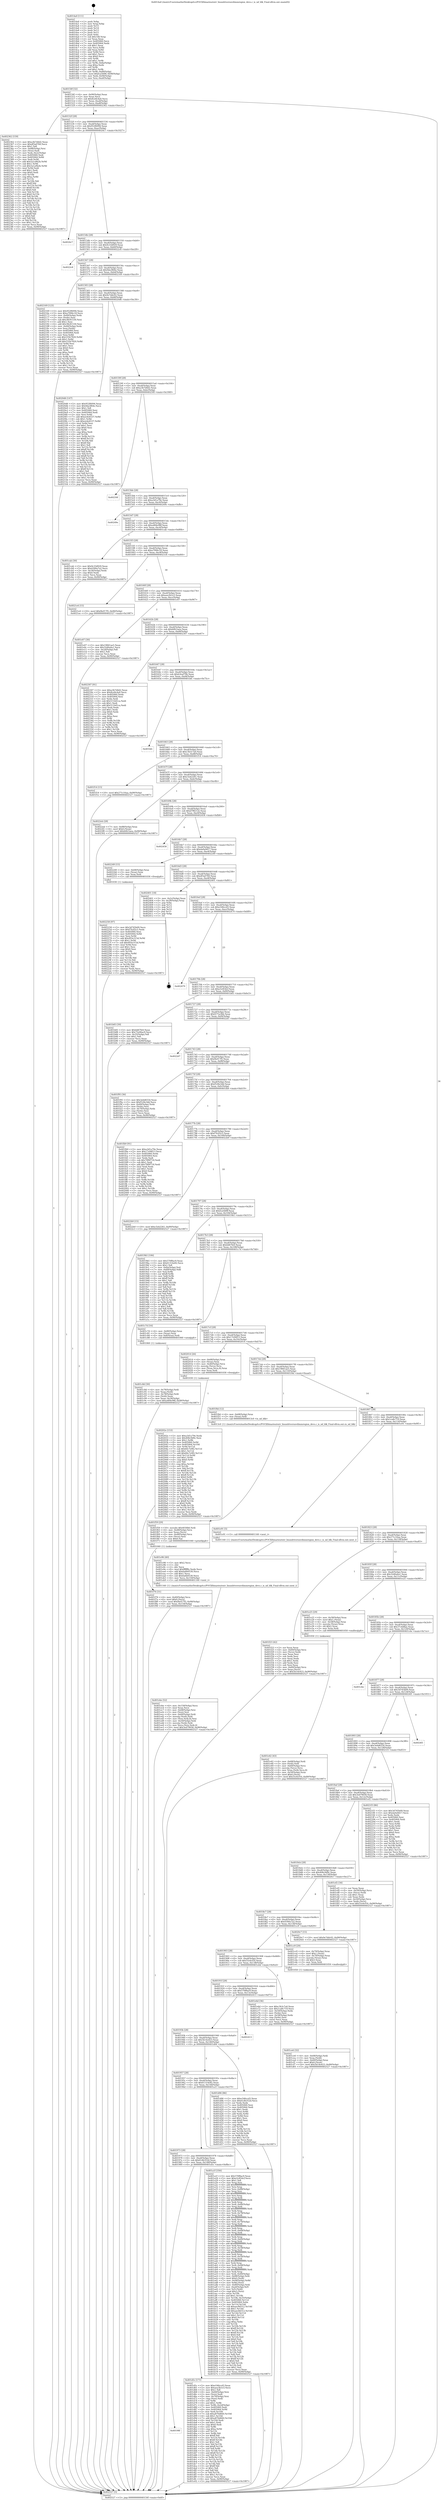 digraph "0x4014a0" {
  label = "0x4014a0 (/mnt/c/Users/mathe/Desktop/tcc/POCII/binaries/extr_linuxdriversnvdimmregion_devs.c_is_nd_blk_Final-ollvm.out::main(0))"
  labelloc = "t"
  node[shape=record]

  Entry [label="",width=0.3,height=0.3,shape=circle,fillcolor=black,style=filled]
  "0x40150f" [label="{
     0x40150f [32]\l
     | [instrs]\l
     &nbsp;&nbsp;0x40150f \<+6\>: mov -0x90(%rbp),%eax\l
     &nbsp;&nbsp;0x401515 \<+2\>: mov %eax,%ecx\l
     &nbsp;&nbsp;0x401517 \<+6\>: sub $0x8ce8c4a0,%ecx\l
     &nbsp;&nbsp;0x40151d \<+6\>: mov %eax,-0xa4(%rbp)\l
     &nbsp;&nbsp;0x401523 \<+6\>: mov %ecx,-0xa8(%rbp)\l
     &nbsp;&nbsp;0x401529 \<+6\>: je 0000000000402362 \<main+0xec2\>\l
  }"]
  "0x402362" [label="{
     0x402362 [159]\l
     | [instrs]\l
     &nbsp;&nbsp;0x402362 \<+5\>: mov $0xa3b7d4d2,%eax\l
     &nbsp;&nbsp;0x402367 \<+5\>: mov $0xdf3a0760,%ecx\l
     &nbsp;&nbsp;0x40236c \<+2\>: mov $0x1,%dl\l
     &nbsp;&nbsp;0x40236e \<+7\>: mov -0x88(%rbp),%rsi\l
     &nbsp;&nbsp;0x402375 \<+2\>: mov (%rsi),%edi\l
     &nbsp;&nbsp;0x402377 \<+3\>: mov %edi,-0x2c(%rbp)\l
     &nbsp;&nbsp;0x40237a \<+7\>: mov 0x405060,%edi\l
     &nbsp;&nbsp;0x402381 \<+8\>: mov 0x405064,%r8d\l
     &nbsp;&nbsp;0x402389 \<+3\>: mov %edi,%r9d\l
     &nbsp;&nbsp;0x40238c \<+7\>: add $0x5a1a9b2b,%r9d\l
     &nbsp;&nbsp;0x402393 \<+4\>: sub $0x1,%r9d\l
     &nbsp;&nbsp;0x402397 \<+7\>: sub $0x5a1a9b2b,%r9d\l
     &nbsp;&nbsp;0x40239e \<+4\>: imul %r9d,%edi\l
     &nbsp;&nbsp;0x4023a2 \<+3\>: and $0x1,%edi\l
     &nbsp;&nbsp;0x4023a5 \<+3\>: cmp $0x0,%edi\l
     &nbsp;&nbsp;0x4023a8 \<+4\>: sete %r10b\l
     &nbsp;&nbsp;0x4023ac \<+4\>: cmp $0xa,%r8d\l
     &nbsp;&nbsp;0x4023b0 \<+4\>: setl %r11b\l
     &nbsp;&nbsp;0x4023b4 \<+3\>: mov %r10b,%bl\l
     &nbsp;&nbsp;0x4023b7 \<+3\>: xor $0xff,%bl\l
     &nbsp;&nbsp;0x4023ba \<+3\>: mov %r11b,%r14b\l
     &nbsp;&nbsp;0x4023bd \<+4\>: xor $0xff,%r14b\l
     &nbsp;&nbsp;0x4023c1 \<+3\>: xor $0x0,%dl\l
     &nbsp;&nbsp;0x4023c4 \<+3\>: mov %bl,%r15b\l
     &nbsp;&nbsp;0x4023c7 \<+4\>: and $0x0,%r15b\l
     &nbsp;&nbsp;0x4023cb \<+3\>: and %dl,%r10b\l
     &nbsp;&nbsp;0x4023ce \<+3\>: mov %r14b,%r12b\l
     &nbsp;&nbsp;0x4023d1 \<+4\>: and $0x0,%r12b\l
     &nbsp;&nbsp;0x4023d5 \<+3\>: and %dl,%r11b\l
     &nbsp;&nbsp;0x4023d8 \<+3\>: or %r10b,%r15b\l
     &nbsp;&nbsp;0x4023db \<+3\>: or %r11b,%r12b\l
     &nbsp;&nbsp;0x4023de \<+3\>: xor %r12b,%r15b\l
     &nbsp;&nbsp;0x4023e1 \<+3\>: or %r14b,%bl\l
     &nbsp;&nbsp;0x4023e4 \<+3\>: xor $0xff,%bl\l
     &nbsp;&nbsp;0x4023e7 \<+3\>: or $0x0,%dl\l
     &nbsp;&nbsp;0x4023ea \<+2\>: and %dl,%bl\l
     &nbsp;&nbsp;0x4023ec \<+3\>: or %bl,%r15b\l
     &nbsp;&nbsp;0x4023ef \<+4\>: test $0x1,%r15b\l
     &nbsp;&nbsp;0x4023f3 \<+3\>: cmovne %ecx,%eax\l
     &nbsp;&nbsp;0x4023f6 \<+6\>: mov %eax,-0x90(%rbp)\l
     &nbsp;&nbsp;0x4023fc \<+5\>: jmp 0000000000402527 \<main+0x1087\>\l
  }"]
  "0x40152f" [label="{
     0x40152f [28]\l
     | [instrs]\l
     &nbsp;&nbsp;0x40152f \<+5\>: jmp 0000000000401534 \<main+0x94\>\l
     &nbsp;&nbsp;0x401534 \<+6\>: mov -0xa4(%rbp),%eax\l
     &nbsp;&nbsp;0x40153a \<+5\>: sub $0x952f6094,%eax\l
     &nbsp;&nbsp;0x40153f \<+6\>: mov %eax,-0xac(%rbp)\l
     &nbsp;&nbsp;0x401545 \<+6\>: je 00000000004024c7 \<main+0x1027\>\l
  }"]
  Exit [label="",width=0.3,height=0.3,shape=circle,fillcolor=black,style=filled,peripheries=2]
  "0x4024c7" [label="{
     0x4024c7\l
  }", style=dashed]
  "0x40154b" [label="{
     0x40154b [28]\l
     | [instrs]\l
     &nbsp;&nbsp;0x40154b \<+5\>: jmp 0000000000401550 \<main+0xb0\>\l
     &nbsp;&nbsp;0x401550 \<+6\>: mov -0xa4(%rbp),%eax\l
     &nbsp;&nbsp;0x401556 \<+5\>: sub $0x9c33d929,%eax\l
     &nbsp;&nbsp;0x40155b \<+6\>: mov %eax,-0xb0(%rbp)\l
     &nbsp;&nbsp;0x401561 \<+6\>: je 00000000004022c8 \<main+0xe28\>\l
  }"]
  "0x402258" [label="{
     0x402258 [97]\l
     | [instrs]\l
     &nbsp;&nbsp;0x402258 \<+5\>: mov $0x3d745b09,%ecx\l
     &nbsp;&nbsp;0x40225d \<+5\>: mov $0xf7b2f2c5,%edx\l
     &nbsp;&nbsp;0x402262 \<+7\>: mov 0x405060,%esi\l
     &nbsp;&nbsp;0x402269 \<+8\>: mov 0x405064,%r8d\l
     &nbsp;&nbsp;0x402271 \<+3\>: mov %esi,%r9d\l
     &nbsp;&nbsp;0x402274 \<+7\>: add $0x493e315d,%r9d\l
     &nbsp;&nbsp;0x40227b \<+4\>: sub $0x1,%r9d\l
     &nbsp;&nbsp;0x40227f \<+7\>: sub $0x493e315d,%r9d\l
     &nbsp;&nbsp;0x402286 \<+4\>: imul %r9d,%esi\l
     &nbsp;&nbsp;0x40228a \<+3\>: and $0x1,%esi\l
     &nbsp;&nbsp;0x40228d \<+3\>: cmp $0x0,%esi\l
     &nbsp;&nbsp;0x402290 \<+4\>: sete %r10b\l
     &nbsp;&nbsp;0x402294 \<+4\>: cmp $0xa,%r8d\l
     &nbsp;&nbsp;0x402298 \<+4\>: setl %r11b\l
     &nbsp;&nbsp;0x40229c \<+3\>: mov %r10b,%bl\l
     &nbsp;&nbsp;0x40229f \<+3\>: and %r11b,%bl\l
     &nbsp;&nbsp;0x4022a2 \<+3\>: xor %r11b,%r10b\l
     &nbsp;&nbsp;0x4022a5 \<+3\>: or %r10b,%bl\l
     &nbsp;&nbsp;0x4022a8 \<+3\>: test $0x1,%bl\l
     &nbsp;&nbsp;0x4022ab \<+3\>: cmovne %edx,%ecx\l
     &nbsp;&nbsp;0x4022ae \<+6\>: mov %ecx,-0x90(%rbp)\l
     &nbsp;&nbsp;0x4022b4 \<+5\>: jmp 0000000000402527 \<main+0x1087\>\l
  }"]
  "0x4022c8" [label="{
     0x4022c8\l
  }", style=dashed]
  "0x401567" [label="{
     0x401567 [28]\l
     | [instrs]\l
     &nbsp;&nbsp;0x401567 \<+5\>: jmp 000000000040156c \<main+0xcc\>\l
     &nbsp;&nbsp;0x40156c \<+6\>: mov -0xa4(%rbp),%eax\l
     &nbsp;&nbsp;0x401572 \<+5\>: sub $0x9da3f64e,%eax\l
     &nbsp;&nbsp;0x401577 \<+6\>: mov %eax,-0xb4(%rbp)\l
     &nbsp;&nbsp;0x40157d \<+6\>: je 0000000000402169 \<main+0xcc9\>\l
  }"]
  "0x40202e" [label="{
     0x40202e [153]\l
     | [instrs]\l
     &nbsp;&nbsp;0x40202e \<+5\>: mov $0xa3d1a79e,%edx\l
     &nbsp;&nbsp;0x402033 \<+5\>: mov $0x406c9d9c,%esi\l
     &nbsp;&nbsp;0x402038 \<+3\>: mov $0x1,%r8b\l
     &nbsp;&nbsp;0x40203b \<+8\>: mov 0x405060,%r9d\l
     &nbsp;&nbsp;0x402043 \<+8\>: mov 0x405064,%r10d\l
     &nbsp;&nbsp;0x40204b \<+3\>: mov %r9d,%r11d\l
     &nbsp;&nbsp;0x40204e \<+7\>: sub $0x60c7e9f2,%r11d\l
     &nbsp;&nbsp;0x402055 \<+4\>: sub $0x1,%r11d\l
     &nbsp;&nbsp;0x402059 \<+7\>: add $0x60c7e9f2,%r11d\l
     &nbsp;&nbsp;0x402060 \<+4\>: imul %r11d,%r9d\l
     &nbsp;&nbsp;0x402064 \<+4\>: and $0x1,%r9d\l
     &nbsp;&nbsp;0x402068 \<+4\>: cmp $0x0,%r9d\l
     &nbsp;&nbsp;0x40206c \<+3\>: sete %bl\l
     &nbsp;&nbsp;0x40206f \<+4\>: cmp $0xa,%r10d\l
     &nbsp;&nbsp;0x402073 \<+4\>: setl %r14b\l
     &nbsp;&nbsp;0x402077 \<+3\>: mov %bl,%r15b\l
     &nbsp;&nbsp;0x40207a \<+4\>: xor $0xff,%r15b\l
     &nbsp;&nbsp;0x40207e \<+3\>: mov %r14b,%r12b\l
     &nbsp;&nbsp;0x402081 \<+4\>: xor $0xff,%r12b\l
     &nbsp;&nbsp;0x402085 \<+4\>: xor $0x0,%r8b\l
     &nbsp;&nbsp;0x402089 \<+3\>: mov %r15b,%r13b\l
     &nbsp;&nbsp;0x40208c \<+4\>: and $0x0,%r13b\l
     &nbsp;&nbsp;0x402090 \<+3\>: and %r8b,%bl\l
     &nbsp;&nbsp;0x402093 \<+3\>: mov %r12b,%al\l
     &nbsp;&nbsp;0x402096 \<+2\>: and $0x0,%al\l
     &nbsp;&nbsp;0x402098 \<+3\>: and %r8b,%r14b\l
     &nbsp;&nbsp;0x40209b \<+3\>: or %bl,%r13b\l
     &nbsp;&nbsp;0x40209e \<+3\>: or %r14b,%al\l
     &nbsp;&nbsp;0x4020a1 \<+3\>: xor %al,%r13b\l
     &nbsp;&nbsp;0x4020a4 \<+3\>: or %r12b,%r15b\l
     &nbsp;&nbsp;0x4020a7 \<+4\>: xor $0xff,%r15b\l
     &nbsp;&nbsp;0x4020ab \<+4\>: or $0x0,%r8b\l
     &nbsp;&nbsp;0x4020af \<+3\>: and %r8b,%r15b\l
     &nbsp;&nbsp;0x4020b2 \<+3\>: or %r15b,%r13b\l
     &nbsp;&nbsp;0x4020b5 \<+4\>: test $0x1,%r13b\l
     &nbsp;&nbsp;0x4020b9 \<+3\>: cmovne %esi,%edx\l
     &nbsp;&nbsp;0x4020bc \<+6\>: mov %edx,-0x90(%rbp)\l
     &nbsp;&nbsp;0x4020c2 \<+5\>: jmp 0000000000402527 \<main+0x1087\>\l
  }"]
  "0x402169" [label="{
     0x402169 [123]\l
     | [instrs]\l
     &nbsp;&nbsp;0x402169 \<+5\>: mov $0x952f6094,%eax\l
     &nbsp;&nbsp;0x40216e \<+5\>: mov $0xa7006c18,%ecx\l
     &nbsp;&nbsp;0x402173 \<+4\>: mov -0x40(%rbp),%rdx\l
     &nbsp;&nbsp;0x402177 \<+2\>: mov (%rdx),%esi\l
     &nbsp;&nbsp;0x402179 \<+6\>: sub $0x38c81530,%esi\l
     &nbsp;&nbsp;0x40217f \<+3\>: add $0x1,%esi\l
     &nbsp;&nbsp;0x402182 \<+6\>: add $0x38c81530,%esi\l
     &nbsp;&nbsp;0x402188 \<+4\>: mov -0x40(%rbp),%rdx\l
     &nbsp;&nbsp;0x40218c \<+2\>: mov %esi,(%rdx)\l
     &nbsp;&nbsp;0x40218e \<+7\>: mov 0x405060,%esi\l
     &nbsp;&nbsp;0x402195 \<+7\>: mov 0x405064,%edi\l
     &nbsp;&nbsp;0x40219c \<+3\>: mov %esi,%r8d\l
     &nbsp;&nbsp;0x40219f \<+7\>: sub $0x535b7820,%r8d\l
     &nbsp;&nbsp;0x4021a6 \<+4\>: sub $0x1,%r8d\l
     &nbsp;&nbsp;0x4021aa \<+7\>: add $0x535b7820,%r8d\l
     &nbsp;&nbsp;0x4021b1 \<+4\>: imul %r8d,%esi\l
     &nbsp;&nbsp;0x4021b5 \<+3\>: and $0x1,%esi\l
     &nbsp;&nbsp;0x4021b8 \<+3\>: cmp $0x0,%esi\l
     &nbsp;&nbsp;0x4021bb \<+4\>: sete %r9b\l
     &nbsp;&nbsp;0x4021bf \<+3\>: cmp $0xa,%edi\l
     &nbsp;&nbsp;0x4021c2 \<+4\>: setl %r10b\l
     &nbsp;&nbsp;0x4021c6 \<+3\>: mov %r9b,%r11b\l
     &nbsp;&nbsp;0x4021c9 \<+3\>: and %r10b,%r11b\l
     &nbsp;&nbsp;0x4021cc \<+3\>: xor %r10b,%r9b\l
     &nbsp;&nbsp;0x4021cf \<+3\>: or %r9b,%r11b\l
     &nbsp;&nbsp;0x4021d2 \<+4\>: test $0x1,%r11b\l
     &nbsp;&nbsp;0x4021d6 \<+3\>: cmovne %ecx,%eax\l
     &nbsp;&nbsp;0x4021d9 \<+6\>: mov %eax,-0x90(%rbp)\l
     &nbsp;&nbsp;0x4021df \<+5\>: jmp 0000000000402527 \<main+0x1087\>\l
  }"]
  "0x401583" [label="{
     0x401583 [28]\l
     | [instrs]\l
     &nbsp;&nbsp;0x401583 \<+5\>: jmp 0000000000401588 \<main+0xe8\>\l
     &nbsp;&nbsp;0x401588 \<+6\>: mov -0xa4(%rbp),%eax\l
     &nbsp;&nbsp;0x40158e \<+5\>: sub $0x9e7ddc02,%eax\l
     &nbsp;&nbsp;0x401593 \<+6\>: mov %eax,-0xb8(%rbp)\l
     &nbsp;&nbsp;0x401599 \<+6\>: je 00000000004020d6 \<main+0xc36\>\l
  }"]
  "0x401f76" [label="{
     0x401f76 [31]\l
     | [instrs]\l
     &nbsp;&nbsp;0x401f76 \<+4\>: mov -0x40(%rbp),%rcx\l
     &nbsp;&nbsp;0x401f7a \<+6\>: movl $0x0,(%rcx)\l
     &nbsp;&nbsp;0x401f80 \<+10\>: movl $0xf4ef17f5,-0x90(%rbp)\l
     &nbsp;&nbsp;0x401f8a \<+6\>: mov %eax,-0x154(%rbp)\l
     &nbsp;&nbsp;0x401f90 \<+5\>: jmp 0000000000402527 \<main+0x1087\>\l
  }"]
  "0x4020d6" [label="{
     0x4020d6 [147]\l
     | [instrs]\l
     &nbsp;&nbsp;0x4020d6 \<+5\>: mov $0x952f6094,%eax\l
     &nbsp;&nbsp;0x4020db \<+5\>: mov $0x9da3f64e,%ecx\l
     &nbsp;&nbsp;0x4020e0 \<+2\>: mov $0x1,%dl\l
     &nbsp;&nbsp;0x4020e2 \<+7\>: mov 0x405060,%esi\l
     &nbsp;&nbsp;0x4020e9 \<+7\>: mov 0x405064,%edi\l
     &nbsp;&nbsp;0x4020f0 \<+3\>: mov %esi,%r8d\l
     &nbsp;&nbsp;0x4020f3 \<+7\>: add $0xee4e6537,%r8d\l
     &nbsp;&nbsp;0x4020fa \<+4\>: sub $0x1,%r8d\l
     &nbsp;&nbsp;0x4020fe \<+7\>: sub $0xee4e6537,%r8d\l
     &nbsp;&nbsp;0x402105 \<+4\>: imul %r8d,%esi\l
     &nbsp;&nbsp;0x402109 \<+3\>: and $0x1,%esi\l
     &nbsp;&nbsp;0x40210c \<+3\>: cmp $0x0,%esi\l
     &nbsp;&nbsp;0x40210f \<+4\>: sete %r9b\l
     &nbsp;&nbsp;0x402113 \<+3\>: cmp $0xa,%edi\l
     &nbsp;&nbsp;0x402116 \<+4\>: setl %r10b\l
     &nbsp;&nbsp;0x40211a \<+3\>: mov %r9b,%r11b\l
     &nbsp;&nbsp;0x40211d \<+4\>: xor $0xff,%r11b\l
     &nbsp;&nbsp;0x402121 \<+3\>: mov %r10b,%bl\l
     &nbsp;&nbsp;0x402124 \<+3\>: xor $0xff,%bl\l
     &nbsp;&nbsp;0x402127 \<+3\>: xor $0x1,%dl\l
     &nbsp;&nbsp;0x40212a \<+3\>: mov %r11b,%r14b\l
     &nbsp;&nbsp;0x40212d \<+4\>: and $0xff,%r14b\l
     &nbsp;&nbsp;0x402131 \<+3\>: and %dl,%r9b\l
     &nbsp;&nbsp;0x402134 \<+3\>: mov %bl,%r15b\l
     &nbsp;&nbsp;0x402137 \<+4\>: and $0xff,%r15b\l
     &nbsp;&nbsp;0x40213b \<+3\>: and %dl,%r10b\l
     &nbsp;&nbsp;0x40213e \<+3\>: or %r9b,%r14b\l
     &nbsp;&nbsp;0x402141 \<+3\>: or %r10b,%r15b\l
     &nbsp;&nbsp;0x402144 \<+3\>: xor %r15b,%r14b\l
     &nbsp;&nbsp;0x402147 \<+3\>: or %bl,%r11b\l
     &nbsp;&nbsp;0x40214a \<+4\>: xor $0xff,%r11b\l
     &nbsp;&nbsp;0x40214e \<+3\>: or $0x1,%dl\l
     &nbsp;&nbsp;0x402151 \<+3\>: and %dl,%r11b\l
     &nbsp;&nbsp;0x402154 \<+3\>: or %r11b,%r14b\l
     &nbsp;&nbsp;0x402157 \<+4\>: test $0x1,%r14b\l
     &nbsp;&nbsp;0x40215b \<+3\>: cmovne %ecx,%eax\l
     &nbsp;&nbsp;0x40215e \<+6\>: mov %eax,-0x90(%rbp)\l
     &nbsp;&nbsp;0x402164 \<+5\>: jmp 0000000000402527 \<main+0x1087\>\l
  }"]
  "0x40159f" [label="{
     0x40159f [28]\l
     | [instrs]\l
     &nbsp;&nbsp;0x40159f \<+5\>: jmp 00000000004015a4 \<main+0x104\>\l
     &nbsp;&nbsp;0x4015a4 \<+6\>: mov -0xa4(%rbp),%eax\l
     &nbsp;&nbsp;0x4015aa \<+5\>: sub $0xa3b7d4d2,%eax\l
     &nbsp;&nbsp;0x4015af \<+6\>: mov %eax,-0xbc(%rbp)\l
     &nbsp;&nbsp;0x4015b5 \<+6\>: je 000000000040250f \<main+0x106f\>\l
  }"]
  "0x401f59" [label="{
     0x401f59 [29]\l
     | [instrs]\l
     &nbsp;&nbsp;0x401f59 \<+10\>: movabs $0x4030b6,%rdi\l
     &nbsp;&nbsp;0x401f63 \<+4\>: mov -0x48(%rbp),%rcx\l
     &nbsp;&nbsp;0x401f67 \<+2\>: mov %eax,(%rcx)\l
     &nbsp;&nbsp;0x401f69 \<+4\>: mov -0x48(%rbp),%rcx\l
     &nbsp;&nbsp;0x401f6d \<+2\>: mov (%rcx),%esi\l
     &nbsp;&nbsp;0x401f6f \<+2\>: mov $0x0,%al\l
     &nbsp;&nbsp;0x401f71 \<+5\>: call 0000000000401040 \<printf@plt\>\l
     | [calls]\l
     &nbsp;&nbsp;0x401040 \{1\} (unknown)\l
  }"]
  "0x40250f" [label="{
     0x40250f\l
  }", style=dashed]
  "0x4015bb" [label="{
     0x4015bb [28]\l
     | [instrs]\l
     &nbsp;&nbsp;0x4015bb \<+5\>: jmp 00000000004015c0 \<main+0x120\>\l
     &nbsp;&nbsp;0x4015c0 \<+6\>: mov -0xa4(%rbp),%eax\l
     &nbsp;&nbsp;0x4015c6 \<+5\>: sub $0xa3d1a79e,%eax\l
     &nbsp;&nbsp;0x4015cb \<+6\>: mov %eax,-0xc0(%rbp)\l
     &nbsp;&nbsp;0x4015d1 \<+6\>: je 000000000040249e \<main+0xffe\>\l
  }"]
  "0x401ebe" [label="{
     0x401ebe [52]\l
     | [instrs]\l
     &nbsp;&nbsp;0x401ebe \<+6\>: mov -0x150(%rbp),%ecx\l
     &nbsp;&nbsp;0x401ec4 \<+3\>: imul %eax,%ecx\l
     &nbsp;&nbsp;0x401ec7 \<+4\>: mov -0x68(%rbp),%rsi\l
     &nbsp;&nbsp;0x401ecb \<+3\>: mov (%rsi),%rsi\l
     &nbsp;&nbsp;0x401ece \<+4\>: mov -0x60(%rbp),%rdi\l
     &nbsp;&nbsp;0x401ed2 \<+3\>: movslq (%rdi),%rdi\l
     &nbsp;&nbsp;0x401ed5 \<+4\>: mov (%rsi,%rdi,8),%rsi\l
     &nbsp;&nbsp;0x401ed9 \<+4\>: mov -0x50(%rbp),%rdi\l
     &nbsp;&nbsp;0x401edd \<+3\>: movslq (%rdi),%rdi\l
     &nbsp;&nbsp;0x401ee0 \<+3\>: mov %ecx,(%rsi,%rdi,4)\l
     &nbsp;&nbsp;0x401ee3 \<+10\>: movl $0x3ed79058,-0x90(%rbp)\l
     &nbsp;&nbsp;0x401eed \<+5\>: jmp 0000000000402527 \<main+0x1087\>\l
  }"]
  "0x40249e" [label="{
     0x40249e\l
  }", style=dashed]
  "0x4015d7" [label="{
     0x4015d7 [28]\l
     | [instrs]\l
     &nbsp;&nbsp;0x4015d7 \<+5\>: jmp 00000000004015dc \<main+0x13c\>\l
     &nbsp;&nbsp;0x4015dc \<+6\>: mov -0xa4(%rbp),%eax\l
     &nbsp;&nbsp;0x4015e2 \<+5\>: sub $0xa484e98f,%eax\l
     &nbsp;&nbsp;0x4015e7 \<+6\>: mov %eax,-0xc4(%rbp)\l
     &nbsp;&nbsp;0x4015ed \<+6\>: je 0000000000401cab \<main+0x80b\>\l
  }"]
  "0x401e96" [label="{
     0x401e96 [40]\l
     | [instrs]\l
     &nbsp;&nbsp;0x401e96 \<+5\>: mov $0x2,%ecx\l
     &nbsp;&nbsp;0x401e9b \<+1\>: cltd\l
     &nbsp;&nbsp;0x401e9c \<+2\>: idiv %ecx\l
     &nbsp;&nbsp;0x401e9e \<+6\>: imul $0xfffffffe,%edx,%ecx\l
     &nbsp;&nbsp;0x401ea4 \<+6\>: add $0x6a6b0530,%ecx\l
     &nbsp;&nbsp;0x401eaa \<+3\>: add $0x1,%ecx\l
     &nbsp;&nbsp;0x401ead \<+6\>: sub $0x6a6b0530,%ecx\l
     &nbsp;&nbsp;0x401eb3 \<+6\>: mov %ecx,-0x150(%rbp)\l
     &nbsp;&nbsp;0x401eb9 \<+5\>: call 0000000000401160 \<next_i\>\l
     | [calls]\l
     &nbsp;&nbsp;0x401160 \{1\} (/mnt/c/Users/mathe/Desktop/tcc/POCII/binaries/extr_linuxdriversnvdimmregion_devs.c_is_nd_blk_Final-ollvm.out::next_i)\l
  }"]
  "0x401cab" [label="{
     0x401cab [30]\l
     | [instrs]\l
     &nbsp;&nbsp;0x401cab \<+5\>: mov $0x9c33d929,%eax\l
     &nbsp;&nbsp;0x401cb0 \<+5\>: mov $0x4300a7a2,%ecx\l
     &nbsp;&nbsp;0x401cb5 \<+3\>: mov -0x34(%rbp),%edx\l
     &nbsp;&nbsp;0x401cb8 \<+3\>: cmp $0x0,%edx\l
     &nbsp;&nbsp;0x401cbb \<+3\>: cmove %ecx,%eax\l
     &nbsp;&nbsp;0x401cbe \<+6\>: mov %eax,-0x90(%rbp)\l
     &nbsp;&nbsp;0x401cc4 \<+5\>: jmp 0000000000402527 \<main+0x1087\>\l
  }"]
  "0x4015f3" [label="{
     0x4015f3 [28]\l
     | [instrs]\l
     &nbsp;&nbsp;0x4015f3 \<+5\>: jmp 00000000004015f8 \<main+0x158\>\l
     &nbsp;&nbsp;0x4015f8 \<+6\>: mov -0xa4(%rbp),%eax\l
     &nbsp;&nbsp;0x4015fe \<+5\>: sub $0xa7006c18,%eax\l
     &nbsp;&nbsp;0x401603 \<+6\>: mov %eax,-0xc8(%rbp)\l
     &nbsp;&nbsp;0x401609 \<+6\>: je 00000000004021e4 \<main+0xd44\>\l
  }"]
  "0x401e42" [label="{
     0x401e42 [43]\l
     | [instrs]\l
     &nbsp;&nbsp;0x401e42 \<+4\>: mov -0x68(%rbp),%rdi\l
     &nbsp;&nbsp;0x401e46 \<+3\>: mov (%rdi),%rdi\l
     &nbsp;&nbsp;0x401e49 \<+4\>: mov -0x60(%rbp),%rcx\l
     &nbsp;&nbsp;0x401e4d \<+3\>: movslq (%rcx),%rcx\l
     &nbsp;&nbsp;0x401e50 \<+4\>: mov %rax,(%rdi,%rcx,8)\l
     &nbsp;&nbsp;0x401e54 \<+4\>: mov -0x50(%rbp),%rax\l
     &nbsp;&nbsp;0x401e58 \<+6\>: movl $0x0,(%rax)\l
     &nbsp;&nbsp;0x401e5e \<+10\>: movl $0x55c6cf16,-0x90(%rbp)\l
     &nbsp;&nbsp;0x401e68 \<+5\>: jmp 0000000000402527 \<main+0x1087\>\l
  }"]
  "0x4021e4" [label="{
     0x4021e4 [15]\l
     | [instrs]\l
     &nbsp;&nbsp;0x4021e4 \<+10\>: movl $0xf4ef17f5,-0x90(%rbp)\l
     &nbsp;&nbsp;0x4021ee \<+5\>: jmp 0000000000402527 \<main+0x1087\>\l
  }"]
  "0x40160f" [label="{
     0x40160f [28]\l
     | [instrs]\l
     &nbsp;&nbsp;0x40160f \<+5\>: jmp 0000000000401614 \<main+0x174\>\l
     &nbsp;&nbsp;0x401614 \<+6\>: mov -0xa4(%rbp),%eax\l
     &nbsp;&nbsp;0x40161a \<+5\>: sub $0xaea3b1e3,%eax\l
     &nbsp;&nbsp;0x40161f \<+6\>: mov %eax,-0xcc(%rbp)\l
     &nbsp;&nbsp;0x401625 \<+6\>: je 0000000000401e07 \<main+0x967\>\l
  }"]
  "0x40198f" [label="{
     0x40198f\l
  }", style=dashed]
  "0x401e07" [label="{
     0x401e07 [30]\l
     | [instrs]\l
     &nbsp;&nbsp;0x401e07 \<+5\>: mov $0x19841ae5,%eax\l
     &nbsp;&nbsp;0x401e0c \<+5\>: mov $0x32d0a4a1,%ecx\l
     &nbsp;&nbsp;0x401e11 \<+3\>: mov -0x2d(%rbp),%dl\l
     &nbsp;&nbsp;0x401e14 \<+3\>: test $0x1,%dl\l
     &nbsp;&nbsp;0x401e17 \<+3\>: cmovne %ecx,%eax\l
     &nbsp;&nbsp;0x401e1a \<+6\>: mov %eax,-0x90(%rbp)\l
     &nbsp;&nbsp;0x401e20 \<+5\>: jmp 0000000000402527 \<main+0x1087\>\l
  }"]
  "0x40162b" [label="{
     0x40162b [28]\l
     | [instrs]\l
     &nbsp;&nbsp;0x40162b \<+5\>: jmp 0000000000401630 \<main+0x190\>\l
     &nbsp;&nbsp;0x401630 \<+6\>: mov -0xa4(%rbp),%eax\l
     &nbsp;&nbsp;0x401636 \<+5\>: sub $0xb0fc5aea,%eax\l
     &nbsp;&nbsp;0x40163b \<+6\>: mov %eax,-0xd0(%rbp)\l
     &nbsp;&nbsp;0x401641 \<+6\>: je 0000000000402307 \<main+0xe67\>\l
  }"]
  "0x401d5c" [label="{
     0x401d5c [171]\l
     | [instrs]\l
     &nbsp;&nbsp;0x401d5c \<+5\>: mov $0xe546ccd3,%eax\l
     &nbsp;&nbsp;0x401d61 \<+5\>: mov $0xaea3b1e3,%ecx\l
     &nbsp;&nbsp;0x401d66 \<+2\>: mov $0x1,%dl\l
     &nbsp;&nbsp;0x401d68 \<+4\>: mov -0x60(%rbp),%rsi\l
     &nbsp;&nbsp;0x401d6c \<+2\>: mov (%rsi),%edi\l
     &nbsp;&nbsp;0x401d6e \<+4\>: mov -0x70(%rbp),%rsi\l
     &nbsp;&nbsp;0x401d72 \<+2\>: cmp (%rsi),%edi\l
     &nbsp;&nbsp;0x401d74 \<+4\>: setl %r8b\l
     &nbsp;&nbsp;0x401d78 \<+4\>: and $0x1,%r8b\l
     &nbsp;&nbsp;0x401d7c \<+4\>: mov %r8b,-0x2d(%rbp)\l
     &nbsp;&nbsp;0x401d80 \<+7\>: mov 0x405060,%edi\l
     &nbsp;&nbsp;0x401d87 \<+8\>: mov 0x405064,%r9d\l
     &nbsp;&nbsp;0x401d8f \<+3\>: mov %edi,%r10d\l
     &nbsp;&nbsp;0x401d92 \<+7\>: sub $0xa876d660,%r10d\l
     &nbsp;&nbsp;0x401d99 \<+4\>: sub $0x1,%r10d\l
     &nbsp;&nbsp;0x401d9d \<+7\>: add $0xa876d660,%r10d\l
     &nbsp;&nbsp;0x401da4 \<+4\>: imul %r10d,%edi\l
     &nbsp;&nbsp;0x401da8 \<+3\>: and $0x1,%edi\l
     &nbsp;&nbsp;0x401dab \<+3\>: cmp $0x0,%edi\l
     &nbsp;&nbsp;0x401dae \<+4\>: sete %r8b\l
     &nbsp;&nbsp;0x401db2 \<+4\>: cmp $0xa,%r9d\l
     &nbsp;&nbsp;0x401db6 \<+4\>: setl %r11b\l
     &nbsp;&nbsp;0x401dba \<+3\>: mov %r8b,%bl\l
     &nbsp;&nbsp;0x401dbd \<+3\>: xor $0xff,%bl\l
     &nbsp;&nbsp;0x401dc0 \<+3\>: mov %r11b,%r14b\l
     &nbsp;&nbsp;0x401dc3 \<+4\>: xor $0xff,%r14b\l
     &nbsp;&nbsp;0x401dc7 \<+3\>: xor $0x1,%dl\l
     &nbsp;&nbsp;0x401dca \<+3\>: mov %bl,%r15b\l
     &nbsp;&nbsp;0x401dcd \<+4\>: and $0xff,%r15b\l
     &nbsp;&nbsp;0x401dd1 \<+3\>: and %dl,%r8b\l
     &nbsp;&nbsp;0x401dd4 \<+3\>: mov %r14b,%r12b\l
     &nbsp;&nbsp;0x401dd7 \<+4\>: and $0xff,%r12b\l
     &nbsp;&nbsp;0x401ddb \<+3\>: and %dl,%r11b\l
     &nbsp;&nbsp;0x401dde \<+3\>: or %r8b,%r15b\l
     &nbsp;&nbsp;0x401de1 \<+3\>: or %r11b,%r12b\l
     &nbsp;&nbsp;0x401de4 \<+3\>: xor %r12b,%r15b\l
     &nbsp;&nbsp;0x401de7 \<+3\>: or %r14b,%bl\l
     &nbsp;&nbsp;0x401dea \<+3\>: xor $0xff,%bl\l
     &nbsp;&nbsp;0x401ded \<+3\>: or $0x1,%dl\l
     &nbsp;&nbsp;0x401df0 \<+2\>: and %dl,%bl\l
     &nbsp;&nbsp;0x401df2 \<+3\>: or %bl,%r15b\l
     &nbsp;&nbsp;0x401df5 \<+4\>: test $0x1,%r15b\l
     &nbsp;&nbsp;0x401df9 \<+3\>: cmovne %ecx,%eax\l
     &nbsp;&nbsp;0x401dfc \<+6\>: mov %eax,-0x90(%rbp)\l
     &nbsp;&nbsp;0x401e02 \<+5\>: jmp 0000000000402527 \<main+0x1087\>\l
  }"]
  "0x402307" [label="{
     0x402307 [91]\l
     | [instrs]\l
     &nbsp;&nbsp;0x402307 \<+5\>: mov $0xa3b7d4d2,%eax\l
     &nbsp;&nbsp;0x40230c \<+5\>: mov $0x8ce8c4a0,%ecx\l
     &nbsp;&nbsp;0x402311 \<+7\>: mov 0x405060,%edx\l
     &nbsp;&nbsp;0x402318 \<+7\>: mov 0x405064,%esi\l
     &nbsp;&nbsp;0x40231f \<+2\>: mov %edx,%edi\l
     &nbsp;&nbsp;0x402321 \<+6\>: sub $0x511b41ca,%edi\l
     &nbsp;&nbsp;0x402327 \<+3\>: sub $0x1,%edi\l
     &nbsp;&nbsp;0x40232a \<+6\>: add $0x511b41ca,%edi\l
     &nbsp;&nbsp;0x402330 \<+3\>: imul %edi,%edx\l
     &nbsp;&nbsp;0x402333 \<+3\>: and $0x1,%edx\l
     &nbsp;&nbsp;0x402336 \<+3\>: cmp $0x0,%edx\l
     &nbsp;&nbsp;0x402339 \<+4\>: sete %r8b\l
     &nbsp;&nbsp;0x40233d \<+3\>: cmp $0xa,%esi\l
     &nbsp;&nbsp;0x402340 \<+4\>: setl %r9b\l
     &nbsp;&nbsp;0x402344 \<+3\>: mov %r8b,%r10b\l
     &nbsp;&nbsp;0x402347 \<+3\>: and %r9b,%r10b\l
     &nbsp;&nbsp;0x40234a \<+3\>: xor %r9b,%r8b\l
     &nbsp;&nbsp;0x40234d \<+3\>: or %r8b,%r10b\l
     &nbsp;&nbsp;0x402350 \<+4\>: test $0x1,%r10b\l
     &nbsp;&nbsp;0x402354 \<+3\>: cmovne %ecx,%eax\l
     &nbsp;&nbsp;0x402357 \<+6\>: mov %eax,-0x90(%rbp)\l
     &nbsp;&nbsp;0x40235d \<+5\>: jmp 0000000000402527 \<main+0x1087\>\l
  }"]
  "0x401647" [label="{
     0x401647 [28]\l
     | [instrs]\l
     &nbsp;&nbsp;0x401647 \<+5\>: jmp 000000000040164c \<main+0x1ac\>\l
     &nbsp;&nbsp;0x40164c \<+6\>: mov -0xa4(%rbp),%eax\l
     &nbsp;&nbsp;0x401652 \<+5\>: sub $0xb3eaf70b,%eax\l
     &nbsp;&nbsp;0x401657 \<+6\>: mov %eax,-0xd4(%rbp)\l
     &nbsp;&nbsp;0x40165d \<+6\>: je 0000000000401bfc \<main+0x75c\>\l
  }"]
  "0x401ce6" [label="{
     0x401ce6 [32]\l
     | [instrs]\l
     &nbsp;&nbsp;0x401ce6 \<+4\>: mov -0x68(%rbp),%rdi\l
     &nbsp;&nbsp;0x401cea \<+3\>: mov %rax,(%rdi)\l
     &nbsp;&nbsp;0x401ced \<+4\>: mov -0x60(%rbp),%rax\l
     &nbsp;&nbsp;0x401cf1 \<+6\>: movl $0x0,(%rax)\l
     &nbsp;&nbsp;0x401cf7 \<+10\>: movl $0x5b14e423,-0x90(%rbp)\l
     &nbsp;&nbsp;0x401d01 \<+5\>: jmp 0000000000402527 \<main+0x1087\>\l
  }"]
  "0x401bfc" [label="{
     0x401bfc\l
  }", style=dashed]
  "0x401663" [label="{
     0x401663 [28]\l
     | [instrs]\l
     &nbsp;&nbsp;0x401663 \<+5\>: jmp 0000000000401668 \<main+0x1c8\>\l
     &nbsp;&nbsp;0x401668 \<+6\>: mov -0xa4(%rbp),%eax\l
     &nbsp;&nbsp;0x40166e \<+5\>: sub $0xc3b3c7a0,%eax\l
     &nbsp;&nbsp;0x401673 \<+6\>: mov %eax,-0xd8(%rbp)\l
     &nbsp;&nbsp;0x401679 \<+6\>: je 0000000000401f14 \<main+0xa74\>\l
  }"]
  "0x401c8d" [label="{
     0x401c8d [30]\l
     | [instrs]\l
     &nbsp;&nbsp;0x401c8d \<+4\>: mov -0x78(%rbp),%rdi\l
     &nbsp;&nbsp;0x401c91 \<+2\>: mov %eax,(%rdi)\l
     &nbsp;&nbsp;0x401c93 \<+4\>: mov -0x78(%rbp),%rdi\l
     &nbsp;&nbsp;0x401c97 \<+2\>: mov (%rdi),%eax\l
     &nbsp;&nbsp;0x401c99 \<+3\>: mov %eax,-0x34(%rbp)\l
     &nbsp;&nbsp;0x401c9c \<+10\>: movl $0xa484e98f,-0x90(%rbp)\l
     &nbsp;&nbsp;0x401ca6 \<+5\>: jmp 0000000000402527 \<main+0x1087\>\l
  }"]
  "0x401f14" [label="{
     0x401f14 [15]\l
     | [instrs]\l
     &nbsp;&nbsp;0x401f14 \<+10\>: movl $0x271c16aa,-0x90(%rbp)\l
     &nbsp;&nbsp;0x401f1e \<+5\>: jmp 0000000000402527 \<main+0x1087\>\l
  }"]
  "0x40167f" [label="{
     0x40167f [28]\l
     | [instrs]\l
     &nbsp;&nbsp;0x40167f \<+5\>: jmp 0000000000401684 \<main+0x1e4\>\l
     &nbsp;&nbsp;0x401684 \<+6\>: mov -0xa4(%rbp),%eax\l
     &nbsp;&nbsp;0x40168a \<+5\>: sub $0xc5eb2261,%eax\l
     &nbsp;&nbsp;0x40168f \<+6\>: mov %eax,-0xdc(%rbp)\l
     &nbsp;&nbsp;0x401695 \<+6\>: je 00000000004022eb \<main+0xe4b\>\l
  }"]
  "0x401973" [label="{
     0x401973 [28]\l
     | [instrs]\l
     &nbsp;&nbsp;0x401973 \<+5\>: jmp 0000000000401978 \<main+0x4d8\>\l
     &nbsp;&nbsp;0x401978 \<+6\>: mov -0xa4(%rbp),%eax\l
     &nbsp;&nbsp;0x40197e \<+5\>: sub $0x61db352d,%eax\l
     &nbsp;&nbsp;0x401983 \<+6\>: mov %eax,-0x148(%rbp)\l
     &nbsp;&nbsp;0x401989 \<+6\>: je 0000000000401d5c \<main+0x8bc\>\l
  }"]
  "0x4022eb" [label="{
     0x4022eb [28]\l
     | [instrs]\l
     &nbsp;&nbsp;0x4022eb \<+7\>: mov -0x88(%rbp),%rax\l
     &nbsp;&nbsp;0x4022f2 \<+6\>: movl $0x0,(%rax)\l
     &nbsp;&nbsp;0x4022f8 \<+10\>: movl $0xb0fc5aea,-0x90(%rbp)\l
     &nbsp;&nbsp;0x402302 \<+5\>: jmp 0000000000402527 \<main+0x1087\>\l
  }"]
  "0x40169b" [label="{
     0x40169b [28]\l
     | [instrs]\l
     &nbsp;&nbsp;0x40169b \<+5\>: jmp 00000000004016a0 \<main+0x200\>\l
     &nbsp;&nbsp;0x4016a0 \<+6\>: mov -0xa4(%rbp),%eax\l
     &nbsp;&nbsp;0x4016a6 \<+5\>: sub $0xd7f8212e,%eax\l
     &nbsp;&nbsp;0x4016ab \<+6\>: mov %eax,-0xe0(%rbp)\l
     &nbsp;&nbsp;0x4016b1 \<+6\>: je 0000000000402458 \<main+0xfb8\>\l
  }"]
  "0x401a1f" [label="{
     0x401a1f [356]\l
     | [instrs]\l
     &nbsp;&nbsp;0x401a1f \<+5\>: mov $0x570f8ac9,%eax\l
     &nbsp;&nbsp;0x401a24 \<+5\>: mov $0xe5c854cf,%ecx\l
     &nbsp;&nbsp;0x401a29 \<+2\>: mov $0x1,%dl\l
     &nbsp;&nbsp;0x401a2b \<+3\>: mov %rsp,%rsi\l
     &nbsp;&nbsp;0x401a2e \<+4\>: add $0xfffffffffffffff0,%rsi\l
     &nbsp;&nbsp;0x401a32 \<+3\>: mov %rsi,%rsp\l
     &nbsp;&nbsp;0x401a35 \<+7\>: mov %rsi,-0x88(%rbp)\l
     &nbsp;&nbsp;0x401a3c \<+3\>: mov %rsp,%rsi\l
     &nbsp;&nbsp;0x401a3f \<+4\>: add $0xfffffffffffffff0,%rsi\l
     &nbsp;&nbsp;0x401a43 \<+3\>: mov %rsi,%rsp\l
     &nbsp;&nbsp;0x401a46 \<+3\>: mov %rsp,%rdi\l
     &nbsp;&nbsp;0x401a49 \<+4\>: add $0xfffffffffffffff0,%rdi\l
     &nbsp;&nbsp;0x401a4d \<+3\>: mov %rdi,%rsp\l
     &nbsp;&nbsp;0x401a50 \<+4\>: mov %rdi,-0x80(%rbp)\l
     &nbsp;&nbsp;0x401a54 \<+3\>: mov %rsp,%rdi\l
     &nbsp;&nbsp;0x401a57 \<+4\>: add $0xfffffffffffffff0,%rdi\l
     &nbsp;&nbsp;0x401a5b \<+3\>: mov %rdi,%rsp\l
     &nbsp;&nbsp;0x401a5e \<+4\>: mov %rdi,-0x78(%rbp)\l
     &nbsp;&nbsp;0x401a62 \<+3\>: mov %rsp,%rdi\l
     &nbsp;&nbsp;0x401a65 \<+4\>: add $0xfffffffffffffff0,%rdi\l
     &nbsp;&nbsp;0x401a69 \<+3\>: mov %rdi,%rsp\l
     &nbsp;&nbsp;0x401a6c \<+4\>: mov %rdi,-0x70(%rbp)\l
     &nbsp;&nbsp;0x401a70 \<+3\>: mov %rsp,%rdi\l
     &nbsp;&nbsp;0x401a73 \<+4\>: add $0xfffffffffffffff0,%rdi\l
     &nbsp;&nbsp;0x401a77 \<+3\>: mov %rdi,%rsp\l
     &nbsp;&nbsp;0x401a7a \<+4\>: mov %rdi,-0x68(%rbp)\l
     &nbsp;&nbsp;0x401a7e \<+3\>: mov %rsp,%rdi\l
     &nbsp;&nbsp;0x401a81 \<+4\>: add $0xfffffffffffffff0,%rdi\l
     &nbsp;&nbsp;0x401a85 \<+3\>: mov %rdi,%rsp\l
     &nbsp;&nbsp;0x401a88 \<+4\>: mov %rdi,-0x60(%rbp)\l
     &nbsp;&nbsp;0x401a8c \<+3\>: mov %rsp,%rdi\l
     &nbsp;&nbsp;0x401a8f \<+4\>: add $0xfffffffffffffff0,%rdi\l
     &nbsp;&nbsp;0x401a93 \<+3\>: mov %rdi,%rsp\l
     &nbsp;&nbsp;0x401a96 \<+4\>: mov %rdi,-0x58(%rbp)\l
     &nbsp;&nbsp;0x401a9a \<+3\>: mov %rsp,%rdi\l
     &nbsp;&nbsp;0x401a9d \<+4\>: add $0xfffffffffffffff0,%rdi\l
     &nbsp;&nbsp;0x401aa1 \<+3\>: mov %rdi,%rsp\l
     &nbsp;&nbsp;0x401aa4 \<+4\>: mov %rdi,-0x50(%rbp)\l
     &nbsp;&nbsp;0x401aa8 \<+3\>: mov %rsp,%rdi\l
     &nbsp;&nbsp;0x401aab \<+4\>: add $0xfffffffffffffff0,%rdi\l
     &nbsp;&nbsp;0x401aaf \<+3\>: mov %rdi,%rsp\l
     &nbsp;&nbsp;0x401ab2 \<+4\>: mov %rdi,-0x48(%rbp)\l
     &nbsp;&nbsp;0x401ab6 \<+3\>: mov %rsp,%rdi\l
     &nbsp;&nbsp;0x401ab9 \<+4\>: add $0xfffffffffffffff0,%rdi\l
     &nbsp;&nbsp;0x401abd \<+3\>: mov %rdi,%rsp\l
     &nbsp;&nbsp;0x401ac0 \<+4\>: mov %rdi,-0x40(%rbp)\l
     &nbsp;&nbsp;0x401ac4 \<+7\>: mov -0x88(%rbp),%rdi\l
     &nbsp;&nbsp;0x401acb \<+6\>: movl $0x0,(%rdi)\l
     &nbsp;&nbsp;0x401ad1 \<+7\>: mov -0x94(%rbp),%r8d\l
     &nbsp;&nbsp;0x401ad8 \<+3\>: mov %r8d,(%rsi)\l
     &nbsp;&nbsp;0x401adb \<+4\>: mov -0x80(%rbp),%rdi\l
     &nbsp;&nbsp;0x401adf \<+7\>: mov -0xa0(%rbp),%r9\l
     &nbsp;&nbsp;0x401ae6 \<+3\>: mov %r9,(%rdi)\l
     &nbsp;&nbsp;0x401ae9 \<+3\>: cmpl $0x2,(%rsi)\l
     &nbsp;&nbsp;0x401aec \<+4\>: setne %r10b\l
     &nbsp;&nbsp;0x401af0 \<+4\>: and $0x1,%r10b\l
     &nbsp;&nbsp;0x401af4 \<+4\>: mov %r10b,-0x35(%rbp)\l
     &nbsp;&nbsp;0x401af8 \<+8\>: mov 0x405060,%r11d\l
     &nbsp;&nbsp;0x401b00 \<+7\>: mov 0x405064,%ebx\l
     &nbsp;&nbsp;0x401b07 \<+3\>: mov %r11d,%r14d\l
     &nbsp;&nbsp;0x401b0a \<+7\>: sub $0xaec8d312,%r14d\l
     &nbsp;&nbsp;0x401b11 \<+4\>: sub $0x1,%r14d\l
     &nbsp;&nbsp;0x401b15 \<+7\>: add $0xaec8d312,%r14d\l
     &nbsp;&nbsp;0x401b1c \<+4\>: imul %r14d,%r11d\l
     &nbsp;&nbsp;0x401b20 \<+4\>: and $0x1,%r11d\l
     &nbsp;&nbsp;0x401b24 \<+4\>: cmp $0x0,%r11d\l
     &nbsp;&nbsp;0x401b28 \<+4\>: sete %r10b\l
     &nbsp;&nbsp;0x401b2c \<+3\>: cmp $0xa,%ebx\l
     &nbsp;&nbsp;0x401b2f \<+4\>: setl %r15b\l
     &nbsp;&nbsp;0x401b33 \<+3\>: mov %r10b,%r12b\l
     &nbsp;&nbsp;0x401b36 \<+4\>: xor $0xff,%r12b\l
     &nbsp;&nbsp;0x401b3a \<+3\>: mov %r15b,%r13b\l
     &nbsp;&nbsp;0x401b3d \<+4\>: xor $0xff,%r13b\l
     &nbsp;&nbsp;0x401b41 \<+3\>: xor $0x0,%dl\l
     &nbsp;&nbsp;0x401b44 \<+3\>: mov %r12b,%sil\l
     &nbsp;&nbsp;0x401b47 \<+4\>: and $0x0,%sil\l
     &nbsp;&nbsp;0x401b4b \<+3\>: and %dl,%r10b\l
     &nbsp;&nbsp;0x401b4e \<+3\>: mov %r13b,%dil\l
     &nbsp;&nbsp;0x401b51 \<+4\>: and $0x0,%dil\l
     &nbsp;&nbsp;0x401b55 \<+3\>: and %dl,%r15b\l
     &nbsp;&nbsp;0x401b58 \<+3\>: or %r10b,%sil\l
     &nbsp;&nbsp;0x401b5b \<+3\>: or %r15b,%dil\l
     &nbsp;&nbsp;0x401b5e \<+3\>: xor %dil,%sil\l
     &nbsp;&nbsp;0x401b61 \<+3\>: or %r13b,%r12b\l
     &nbsp;&nbsp;0x401b64 \<+4\>: xor $0xff,%r12b\l
     &nbsp;&nbsp;0x401b68 \<+3\>: or $0x0,%dl\l
     &nbsp;&nbsp;0x401b6b \<+3\>: and %dl,%r12b\l
     &nbsp;&nbsp;0x401b6e \<+3\>: or %r12b,%sil\l
     &nbsp;&nbsp;0x401b71 \<+4\>: test $0x1,%sil\l
     &nbsp;&nbsp;0x401b75 \<+3\>: cmovne %ecx,%eax\l
     &nbsp;&nbsp;0x401b78 \<+6\>: mov %eax,-0x90(%rbp)\l
     &nbsp;&nbsp;0x401b7e \<+5\>: jmp 0000000000402527 \<main+0x1087\>\l
  }"]
  "0x402458" [label="{
     0x402458\l
  }", style=dashed]
  "0x4016b7" [label="{
     0x4016b7 [28]\l
     | [instrs]\l
     &nbsp;&nbsp;0x4016b7 \<+5\>: jmp 00000000004016bc \<main+0x21c\>\l
     &nbsp;&nbsp;0x4016bc \<+6\>: mov -0xa4(%rbp),%eax\l
     &nbsp;&nbsp;0x4016c2 \<+5\>: sub $0xda0a9d17,%eax\l
     &nbsp;&nbsp;0x4016c7 \<+6\>: mov %eax,-0xe4(%rbp)\l
     &nbsp;&nbsp;0x4016cd \<+6\>: je 0000000000402249 \<main+0xda9\>\l
  }"]
  "0x401957" [label="{
     0x401957 [28]\l
     | [instrs]\l
     &nbsp;&nbsp;0x401957 \<+5\>: jmp 000000000040195c \<main+0x4bc\>\l
     &nbsp;&nbsp;0x40195c \<+6\>: mov -0xa4(%rbp),%eax\l
     &nbsp;&nbsp;0x401962 \<+5\>: sub $0x61314e82,%eax\l
     &nbsp;&nbsp;0x401967 \<+6\>: mov %eax,-0x144(%rbp)\l
     &nbsp;&nbsp;0x40196d \<+6\>: je 0000000000401a1f \<main+0x57f\>\l
  }"]
  "0x402249" [label="{
     0x402249 [15]\l
     | [instrs]\l
     &nbsp;&nbsp;0x402249 \<+4\>: mov -0x68(%rbp),%rax\l
     &nbsp;&nbsp;0x40224d \<+3\>: mov (%rax),%rax\l
     &nbsp;&nbsp;0x402250 \<+3\>: mov %rax,%rdi\l
     &nbsp;&nbsp;0x402253 \<+5\>: call 0000000000401030 \<free@plt\>\l
     | [calls]\l
     &nbsp;&nbsp;0x401030 \{1\} (unknown)\l
  }"]
  "0x4016d3" [label="{
     0x4016d3 [28]\l
     | [instrs]\l
     &nbsp;&nbsp;0x4016d3 \<+5\>: jmp 00000000004016d8 \<main+0x238\>\l
     &nbsp;&nbsp;0x4016d8 \<+6\>: mov -0xa4(%rbp),%eax\l
     &nbsp;&nbsp;0x4016de \<+5\>: sub $0xdf3a0760,%eax\l
     &nbsp;&nbsp;0x4016e3 \<+6\>: mov %eax,-0xe8(%rbp)\l
     &nbsp;&nbsp;0x4016e9 \<+6\>: je 0000000000402401 \<main+0xf61\>\l
  }"]
  "0x401d06" [label="{
     0x401d06 [86]\l
     | [instrs]\l
     &nbsp;&nbsp;0x401d06 \<+5\>: mov $0xe546ccd3,%eax\l
     &nbsp;&nbsp;0x401d0b \<+5\>: mov $0x61db352d,%ecx\l
     &nbsp;&nbsp;0x401d10 \<+2\>: xor %edx,%edx\l
     &nbsp;&nbsp;0x401d12 \<+7\>: mov 0x405060,%esi\l
     &nbsp;&nbsp;0x401d19 \<+7\>: mov 0x405064,%edi\l
     &nbsp;&nbsp;0x401d20 \<+3\>: sub $0x1,%edx\l
     &nbsp;&nbsp;0x401d23 \<+3\>: mov %esi,%r8d\l
     &nbsp;&nbsp;0x401d26 \<+3\>: add %edx,%r8d\l
     &nbsp;&nbsp;0x401d29 \<+4\>: imul %r8d,%esi\l
     &nbsp;&nbsp;0x401d2d \<+3\>: and $0x1,%esi\l
     &nbsp;&nbsp;0x401d30 \<+3\>: cmp $0x0,%esi\l
     &nbsp;&nbsp;0x401d33 \<+4\>: sete %r9b\l
     &nbsp;&nbsp;0x401d37 \<+3\>: cmp $0xa,%edi\l
     &nbsp;&nbsp;0x401d3a \<+4\>: setl %r10b\l
     &nbsp;&nbsp;0x401d3e \<+3\>: mov %r9b,%r11b\l
     &nbsp;&nbsp;0x401d41 \<+3\>: and %r10b,%r11b\l
     &nbsp;&nbsp;0x401d44 \<+3\>: xor %r10b,%r9b\l
     &nbsp;&nbsp;0x401d47 \<+3\>: or %r9b,%r11b\l
     &nbsp;&nbsp;0x401d4a \<+4\>: test $0x1,%r11b\l
     &nbsp;&nbsp;0x401d4e \<+3\>: cmovne %ecx,%eax\l
     &nbsp;&nbsp;0x401d51 \<+6\>: mov %eax,-0x90(%rbp)\l
     &nbsp;&nbsp;0x401d57 \<+5\>: jmp 0000000000402527 \<main+0x1087\>\l
  }"]
  "0x402401" [label="{
     0x402401 [18]\l
     | [instrs]\l
     &nbsp;&nbsp;0x402401 \<+3\>: mov -0x2c(%rbp),%eax\l
     &nbsp;&nbsp;0x402404 \<+4\>: lea -0x28(%rbp),%rsp\l
     &nbsp;&nbsp;0x402408 \<+1\>: pop %rbx\l
     &nbsp;&nbsp;0x402409 \<+2\>: pop %r12\l
     &nbsp;&nbsp;0x40240b \<+2\>: pop %r13\l
     &nbsp;&nbsp;0x40240d \<+2\>: pop %r14\l
     &nbsp;&nbsp;0x40240f \<+2\>: pop %r15\l
     &nbsp;&nbsp;0x402411 \<+1\>: pop %rbp\l
     &nbsp;&nbsp;0x402412 \<+1\>: ret\l
  }"]
  "0x4016ef" [label="{
     0x4016ef [28]\l
     | [instrs]\l
     &nbsp;&nbsp;0x4016ef \<+5\>: jmp 00000000004016f4 \<main+0x254\>\l
     &nbsp;&nbsp;0x4016f4 \<+6\>: mov -0xa4(%rbp),%eax\l
     &nbsp;&nbsp;0x4016fa \<+5\>: sub $0xe546ccd3,%eax\l
     &nbsp;&nbsp;0x4016ff \<+6\>: mov %eax,-0xec(%rbp)\l
     &nbsp;&nbsp;0x401705 \<+6\>: je 0000000000402479 \<main+0xfd9\>\l
  }"]
  "0x40193b" [label="{
     0x40193b [28]\l
     | [instrs]\l
     &nbsp;&nbsp;0x40193b \<+5\>: jmp 0000000000401940 \<main+0x4a0\>\l
     &nbsp;&nbsp;0x401940 \<+6\>: mov -0xa4(%rbp),%eax\l
     &nbsp;&nbsp;0x401946 \<+5\>: sub $0x5b14e423,%eax\l
     &nbsp;&nbsp;0x40194b \<+6\>: mov %eax,-0x140(%rbp)\l
     &nbsp;&nbsp;0x401951 \<+6\>: je 0000000000401d06 \<main+0x866\>\l
  }"]
  "0x402479" [label="{
     0x402479\l
  }", style=dashed]
  "0x40170b" [label="{
     0x40170b [28]\l
     | [instrs]\l
     &nbsp;&nbsp;0x40170b \<+5\>: jmp 0000000000401710 \<main+0x270\>\l
     &nbsp;&nbsp;0x401710 \<+6\>: mov -0xa4(%rbp),%eax\l
     &nbsp;&nbsp;0x401716 \<+5\>: sub $0xe5c854cf,%eax\l
     &nbsp;&nbsp;0x40171b \<+6\>: mov %eax,-0xf0(%rbp)\l
     &nbsp;&nbsp;0x401721 \<+6\>: je 0000000000401b83 \<main+0x6e3\>\l
  }"]
  "0x402413" [label="{
     0x402413\l
  }", style=dashed]
  "0x401b83" [label="{
     0x401b83 [30]\l
     | [instrs]\l
     &nbsp;&nbsp;0x401b83 \<+5\>: mov $0x6d67fe0,%eax\l
     &nbsp;&nbsp;0x401b88 \<+5\>: mov $0x75e06ac9,%ecx\l
     &nbsp;&nbsp;0x401b8d \<+3\>: mov -0x35(%rbp),%dl\l
     &nbsp;&nbsp;0x401b90 \<+3\>: test $0x1,%dl\l
     &nbsp;&nbsp;0x401b93 \<+3\>: cmovne %ecx,%eax\l
     &nbsp;&nbsp;0x401b96 \<+6\>: mov %eax,-0x90(%rbp)\l
     &nbsp;&nbsp;0x401b9c \<+5\>: jmp 0000000000402527 \<main+0x1087\>\l
  }"]
  "0x401727" [label="{
     0x401727 [28]\l
     | [instrs]\l
     &nbsp;&nbsp;0x401727 \<+5\>: jmp 000000000040172c \<main+0x28c\>\l
     &nbsp;&nbsp;0x40172c \<+6\>: mov -0xa4(%rbp),%eax\l
     &nbsp;&nbsp;0x401732 \<+5\>: sub $0xf275a3bb,%eax\l
     &nbsp;&nbsp;0x401737 \<+6\>: mov %eax,-0xf4(%rbp)\l
     &nbsp;&nbsp;0x40173d \<+6\>: je 00000000004022d7 \<main+0xe37\>\l
  }"]
  "0x40191f" [label="{
     0x40191f [28]\l
     | [instrs]\l
     &nbsp;&nbsp;0x40191f \<+5\>: jmp 0000000000401924 \<main+0x484\>\l
     &nbsp;&nbsp;0x401924 \<+6\>: mov -0xa4(%rbp),%eax\l
     &nbsp;&nbsp;0x40192a \<+5\>: sub $0x570f8ac9,%eax\l
     &nbsp;&nbsp;0x40192f \<+6\>: mov %eax,-0x13c(%rbp)\l
     &nbsp;&nbsp;0x401935 \<+6\>: je 0000000000402413 \<main+0xf73\>\l
  }"]
  "0x4022d7" [label="{
     0x4022d7\l
  }", style=dashed]
  "0x401743" [label="{
     0x401743 [28]\l
     | [instrs]\l
     &nbsp;&nbsp;0x401743 \<+5\>: jmp 0000000000401748 \<main+0x2a8\>\l
     &nbsp;&nbsp;0x401748 \<+6\>: mov -0xa4(%rbp),%eax\l
     &nbsp;&nbsp;0x40174e \<+5\>: sub $0xf4ef17f5,%eax\l
     &nbsp;&nbsp;0x401753 \<+6\>: mov %eax,-0xf8(%rbp)\l
     &nbsp;&nbsp;0x401759 \<+6\>: je 0000000000401f95 \<main+0xaf5\>\l
  }"]
  "0x401e6d" [label="{
     0x401e6d [36]\l
     | [instrs]\l
     &nbsp;&nbsp;0x401e6d \<+5\>: mov $0xc3b3c7a0,%eax\l
     &nbsp;&nbsp;0x401e72 \<+5\>: mov $0x1ca8c719,%ecx\l
     &nbsp;&nbsp;0x401e77 \<+4\>: mov -0x50(%rbp),%rdx\l
     &nbsp;&nbsp;0x401e7b \<+2\>: mov (%rdx),%esi\l
     &nbsp;&nbsp;0x401e7d \<+4\>: mov -0x58(%rbp),%rdx\l
     &nbsp;&nbsp;0x401e81 \<+2\>: cmp (%rdx),%esi\l
     &nbsp;&nbsp;0x401e83 \<+3\>: cmovl %ecx,%eax\l
     &nbsp;&nbsp;0x401e86 \<+6\>: mov %eax,-0x90(%rbp)\l
     &nbsp;&nbsp;0x401e8c \<+5\>: jmp 0000000000402527 \<main+0x1087\>\l
  }"]
  "0x401f95" [label="{
     0x401f95 [36]\l
     | [instrs]\l
     &nbsp;&nbsp;0x401f95 \<+5\>: mov $0x3e6d6554,%eax\l
     &nbsp;&nbsp;0x401f9a \<+5\>: mov $0xf528e3dd,%ecx\l
     &nbsp;&nbsp;0x401f9f \<+4\>: mov -0x40(%rbp),%rdx\l
     &nbsp;&nbsp;0x401fa3 \<+2\>: mov (%rdx),%esi\l
     &nbsp;&nbsp;0x401fa5 \<+4\>: mov -0x70(%rbp),%rdx\l
     &nbsp;&nbsp;0x401fa9 \<+2\>: cmp (%rdx),%esi\l
     &nbsp;&nbsp;0x401fab \<+3\>: cmovl %ecx,%eax\l
     &nbsp;&nbsp;0x401fae \<+6\>: mov %eax,-0x90(%rbp)\l
     &nbsp;&nbsp;0x401fb4 \<+5\>: jmp 0000000000402527 \<main+0x1087\>\l
  }"]
  "0x40175f" [label="{
     0x40175f [28]\l
     | [instrs]\l
     &nbsp;&nbsp;0x40175f \<+5\>: jmp 0000000000401764 \<main+0x2c4\>\l
     &nbsp;&nbsp;0x401764 \<+6\>: mov -0xa4(%rbp),%eax\l
     &nbsp;&nbsp;0x40176a \<+5\>: sub $0xf528e3dd,%eax\l
     &nbsp;&nbsp;0x40176f \<+6\>: mov %eax,-0xfc(%rbp)\l
     &nbsp;&nbsp;0x401775 \<+6\>: je 0000000000401fb9 \<main+0xb19\>\l
  }"]
  "0x401903" [label="{
     0x401903 [28]\l
     | [instrs]\l
     &nbsp;&nbsp;0x401903 \<+5\>: jmp 0000000000401908 \<main+0x468\>\l
     &nbsp;&nbsp;0x401908 \<+6\>: mov -0xa4(%rbp),%eax\l
     &nbsp;&nbsp;0x40190e \<+5\>: sub $0x55c6cf16,%eax\l
     &nbsp;&nbsp;0x401913 \<+6\>: mov %eax,-0x138(%rbp)\l
     &nbsp;&nbsp;0x401919 \<+6\>: je 0000000000401e6d \<main+0x9cd\>\l
  }"]
  "0x401fb9" [label="{
     0x401fb9 [91]\l
     | [instrs]\l
     &nbsp;&nbsp;0x401fb9 \<+5\>: mov $0xa3d1a79e,%eax\l
     &nbsp;&nbsp;0x401fbe \<+5\>: mov $0x17e94f13,%ecx\l
     &nbsp;&nbsp;0x401fc3 \<+7\>: mov 0x405060,%edx\l
     &nbsp;&nbsp;0x401fca \<+7\>: mov 0x405064,%esi\l
     &nbsp;&nbsp;0x401fd1 \<+2\>: mov %edx,%edi\l
     &nbsp;&nbsp;0x401fd3 \<+6\>: sub $0x70f0f718,%edi\l
     &nbsp;&nbsp;0x401fd9 \<+3\>: sub $0x1,%edi\l
     &nbsp;&nbsp;0x401fdc \<+6\>: add $0x70f0f718,%edi\l
     &nbsp;&nbsp;0x401fe2 \<+3\>: imul %edi,%edx\l
     &nbsp;&nbsp;0x401fe5 \<+3\>: and $0x1,%edx\l
     &nbsp;&nbsp;0x401fe8 \<+3\>: cmp $0x0,%edx\l
     &nbsp;&nbsp;0x401feb \<+4\>: sete %r8b\l
     &nbsp;&nbsp;0x401fef \<+3\>: cmp $0xa,%esi\l
     &nbsp;&nbsp;0x401ff2 \<+4\>: setl %r9b\l
     &nbsp;&nbsp;0x401ff6 \<+3\>: mov %r8b,%r10b\l
     &nbsp;&nbsp;0x401ff9 \<+3\>: and %r9b,%r10b\l
     &nbsp;&nbsp;0x401ffc \<+3\>: xor %r9b,%r8b\l
     &nbsp;&nbsp;0x401fff \<+3\>: or %r8b,%r10b\l
     &nbsp;&nbsp;0x402002 \<+4\>: test $0x1,%r10b\l
     &nbsp;&nbsp;0x402006 \<+3\>: cmovne %ecx,%eax\l
     &nbsp;&nbsp;0x402009 \<+6\>: mov %eax,-0x90(%rbp)\l
     &nbsp;&nbsp;0x40200f \<+5\>: jmp 0000000000402527 \<main+0x1087\>\l
  }"]
  "0x40177b" [label="{
     0x40177b [28]\l
     | [instrs]\l
     &nbsp;&nbsp;0x40177b \<+5\>: jmp 0000000000401780 \<main+0x2e0\>\l
     &nbsp;&nbsp;0x401780 \<+6\>: mov -0xa4(%rbp),%eax\l
     &nbsp;&nbsp;0x401786 \<+5\>: sub $0xf7b2f2c5,%eax\l
     &nbsp;&nbsp;0x40178b \<+6\>: mov %eax,-0x100(%rbp)\l
     &nbsp;&nbsp;0x401791 \<+6\>: je 00000000004022b9 \<main+0xe19\>\l
  }"]
  "0x401cc9" [label="{
     0x401cc9 [29]\l
     | [instrs]\l
     &nbsp;&nbsp;0x401cc9 \<+4\>: mov -0x70(%rbp),%rax\l
     &nbsp;&nbsp;0x401ccd \<+6\>: movl $0x1,(%rax)\l
     &nbsp;&nbsp;0x401cd3 \<+4\>: mov -0x70(%rbp),%rax\l
     &nbsp;&nbsp;0x401cd7 \<+3\>: movslq (%rax),%rax\l
     &nbsp;&nbsp;0x401cda \<+4\>: shl $0x3,%rax\l
     &nbsp;&nbsp;0x401cde \<+3\>: mov %rax,%rdi\l
     &nbsp;&nbsp;0x401ce1 \<+5\>: call 0000000000401050 \<malloc@plt\>\l
     | [calls]\l
     &nbsp;&nbsp;0x401050 \{1\} (unknown)\l
  }"]
  "0x4022b9" [label="{
     0x4022b9 [15]\l
     | [instrs]\l
     &nbsp;&nbsp;0x4022b9 \<+10\>: movl $0xc5eb2261,-0x90(%rbp)\l
     &nbsp;&nbsp;0x4022c3 \<+5\>: jmp 0000000000402527 \<main+0x1087\>\l
  }"]
  "0x401797" [label="{
     0x401797 [28]\l
     | [instrs]\l
     &nbsp;&nbsp;0x401797 \<+5\>: jmp 000000000040179c \<main+0x2fc\>\l
     &nbsp;&nbsp;0x40179c \<+6\>: mov -0xa4(%rbp),%eax\l
     &nbsp;&nbsp;0x4017a2 \<+5\>: sub $0xfca5fd9f,%eax\l
     &nbsp;&nbsp;0x4017a7 \<+6\>: mov %eax,-0x104(%rbp)\l
     &nbsp;&nbsp;0x4017ad \<+6\>: je 00000000004019b5 \<main+0x515\>\l
  }"]
  "0x4018e7" [label="{
     0x4018e7 [28]\l
     | [instrs]\l
     &nbsp;&nbsp;0x4018e7 \<+5\>: jmp 00000000004018ec \<main+0x44c\>\l
     &nbsp;&nbsp;0x4018ec \<+6\>: mov -0xa4(%rbp),%eax\l
     &nbsp;&nbsp;0x4018f2 \<+5\>: sub $0x4300a7a2,%eax\l
     &nbsp;&nbsp;0x4018f7 \<+6\>: mov %eax,-0x134(%rbp)\l
     &nbsp;&nbsp;0x4018fd \<+6\>: je 0000000000401cc9 \<main+0x829\>\l
  }"]
  "0x4019b5" [label="{
     0x4019b5 [106]\l
     | [instrs]\l
     &nbsp;&nbsp;0x4019b5 \<+5\>: mov $0x570f8ac9,%eax\l
     &nbsp;&nbsp;0x4019ba \<+5\>: mov $0x61314e82,%ecx\l
     &nbsp;&nbsp;0x4019bf \<+2\>: mov $0x1,%dl\l
     &nbsp;&nbsp;0x4019c1 \<+7\>: mov -0x8a(%rbp),%sil\l
     &nbsp;&nbsp;0x4019c8 \<+7\>: mov -0x89(%rbp),%dil\l
     &nbsp;&nbsp;0x4019cf \<+3\>: mov %sil,%r8b\l
     &nbsp;&nbsp;0x4019d2 \<+4\>: xor $0xff,%r8b\l
     &nbsp;&nbsp;0x4019d6 \<+3\>: mov %dil,%r9b\l
     &nbsp;&nbsp;0x4019d9 \<+4\>: xor $0xff,%r9b\l
     &nbsp;&nbsp;0x4019dd \<+3\>: xor $0x1,%dl\l
     &nbsp;&nbsp;0x4019e0 \<+3\>: mov %r8b,%r10b\l
     &nbsp;&nbsp;0x4019e3 \<+4\>: and $0xff,%r10b\l
     &nbsp;&nbsp;0x4019e7 \<+3\>: and %dl,%sil\l
     &nbsp;&nbsp;0x4019ea \<+3\>: mov %r9b,%r11b\l
     &nbsp;&nbsp;0x4019ed \<+4\>: and $0xff,%r11b\l
     &nbsp;&nbsp;0x4019f1 \<+3\>: and %dl,%dil\l
     &nbsp;&nbsp;0x4019f4 \<+3\>: or %sil,%r10b\l
     &nbsp;&nbsp;0x4019f7 \<+3\>: or %dil,%r11b\l
     &nbsp;&nbsp;0x4019fa \<+3\>: xor %r11b,%r10b\l
     &nbsp;&nbsp;0x4019fd \<+3\>: or %r9b,%r8b\l
     &nbsp;&nbsp;0x401a00 \<+4\>: xor $0xff,%r8b\l
     &nbsp;&nbsp;0x401a04 \<+3\>: or $0x1,%dl\l
     &nbsp;&nbsp;0x401a07 \<+3\>: and %dl,%r8b\l
     &nbsp;&nbsp;0x401a0a \<+3\>: or %r8b,%r10b\l
     &nbsp;&nbsp;0x401a0d \<+4\>: test $0x1,%r10b\l
     &nbsp;&nbsp;0x401a11 \<+3\>: cmovne %ecx,%eax\l
     &nbsp;&nbsp;0x401a14 \<+6\>: mov %eax,-0x90(%rbp)\l
     &nbsp;&nbsp;0x401a1a \<+5\>: jmp 0000000000402527 \<main+0x1087\>\l
  }"]
  "0x4017b3" [label="{
     0x4017b3 [28]\l
     | [instrs]\l
     &nbsp;&nbsp;0x4017b3 \<+5\>: jmp 00000000004017b8 \<main+0x318\>\l
     &nbsp;&nbsp;0x4017b8 \<+6\>: mov -0xa4(%rbp),%eax\l
     &nbsp;&nbsp;0x4017be \<+5\>: sub $0x6d67fe0,%eax\l
     &nbsp;&nbsp;0x4017c3 \<+6\>: mov %eax,-0x108(%rbp)\l
     &nbsp;&nbsp;0x4017c9 \<+6\>: je 0000000000401c7d \<main+0x7dd\>\l
  }"]
  "0x402527" [label="{
     0x402527 [5]\l
     | [instrs]\l
     &nbsp;&nbsp;0x402527 \<+5\>: jmp 000000000040150f \<main+0x6f\>\l
  }"]
  "0x4014a0" [label="{
     0x4014a0 [111]\l
     | [instrs]\l
     &nbsp;&nbsp;0x4014a0 \<+1\>: push %rbp\l
     &nbsp;&nbsp;0x4014a1 \<+3\>: mov %rsp,%rbp\l
     &nbsp;&nbsp;0x4014a4 \<+2\>: push %r15\l
     &nbsp;&nbsp;0x4014a6 \<+2\>: push %r14\l
     &nbsp;&nbsp;0x4014a8 \<+2\>: push %r13\l
     &nbsp;&nbsp;0x4014aa \<+2\>: push %r12\l
     &nbsp;&nbsp;0x4014ac \<+1\>: push %rbx\l
     &nbsp;&nbsp;0x4014ad \<+7\>: sub $0x148,%rsp\l
     &nbsp;&nbsp;0x4014b4 \<+2\>: xor %eax,%eax\l
     &nbsp;&nbsp;0x4014b6 \<+7\>: mov 0x405060,%ecx\l
     &nbsp;&nbsp;0x4014bd \<+7\>: mov 0x405064,%edx\l
     &nbsp;&nbsp;0x4014c4 \<+3\>: sub $0x1,%eax\l
     &nbsp;&nbsp;0x4014c7 \<+3\>: mov %ecx,%r8d\l
     &nbsp;&nbsp;0x4014ca \<+3\>: add %eax,%r8d\l
     &nbsp;&nbsp;0x4014cd \<+4\>: imul %r8d,%ecx\l
     &nbsp;&nbsp;0x4014d1 \<+3\>: and $0x1,%ecx\l
     &nbsp;&nbsp;0x4014d4 \<+3\>: cmp $0x0,%ecx\l
     &nbsp;&nbsp;0x4014d7 \<+4\>: sete %r9b\l
     &nbsp;&nbsp;0x4014db \<+4\>: and $0x1,%r9b\l
     &nbsp;&nbsp;0x4014df \<+7\>: mov %r9b,-0x8a(%rbp)\l
     &nbsp;&nbsp;0x4014e6 \<+3\>: cmp $0xa,%edx\l
     &nbsp;&nbsp;0x4014e9 \<+4\>: setl %r9b\l
     &nbsp;&nbsp;0x4014ed \<+4\>: and $0x1,%r9b\l
     &nbsp;&nbsp;0x4014f1 \<+7\>: mov %r9b,-0x89(%rbp)\l
     &nbsp;&nbsp;0x4014f8 \<+10\>: movl $0xfca5fd9f,-0x90(%rbp)\l
     &nbsp;&nbsp;0x401502 \<+6\>: mov %edi,-0x94(%rbp)\l
     &nbsp;&nbsp;0x401508 \<+7\>: mov %rsi,-0xa0(%rbp)\l
  }"]
  "0x4020c7" [label="{
     0x4020c7 [15]\l
     | [instrs]\l
     &nbsp;&nbsp;0x4020c7 \<+10\>: movl $0x9e7ddc02,-0x90(%rbp)\l
     &nbsp;&nbsp;0x4020d1 \<+5\>: jmp 0000000000402527 \<main+0x1087\>\l
  }"]
  "0x401c7d" [label="{
     0x401c7d [16]\l
     | [instrs]\l
     &nbsp;&nbsp;0x401c7d \<+4\>: mov -0x80(%rbp),%rax\l
     &nbsp;&nbsp;0x401c81 \<+3\>: mov (%rax),%rax\l
     &nbsp;&nbsp;0x401c84 \<+4\>: mov 0x8(%rax),%rdi\l
     &nbsp;&nbsp;0x401c88 \<+5\>: call 0000000000401060 \<atoi@plt\>\l
     | [calls]\l
     &nbsp;&nbsp;0x401060 \{1\} (unknown)\l
  }"]
  "0x4017cf" [label="{
     0x4017cf [28]\l
     | [instrs]\l
     &nbsp;&nbsp;0x4017cf \<+5\>: jmp 00000000004017d4 \<main+0x334\>\l
     &nbsp;&nbsp;0x4017d4 \<+6\>: mov -0xa4(%rbp),%eax\l
     &nbsp;&nbsp;0x4017da \<+5\>: sub $0x17e94f13,%eax\l
     &nbsp;&nbsp;0x4017df \<+6\>: mov %eax,-0x10c(%rbp)\l
     &nbsp;&nbsp;0x4017e5 \<+6\>: je 0000000000402014 \<main+0xb74\>\l
  }"]
  "0x4018cb" [label="{
     0x4018cb [28]\l
     | [instrs]\l
     &nbsp;&nbsp;0x4018cb \<+5\>: jmp 00000000004018d0 \<main+0x430\>\l
     &nbsp;&nbsp;0x4018d0 \<+6\>: mov -0xa4(%rbp),%eax\l
     &nbsp;&nbsp;0x4018d6 \<+5\>: sub $0x406c9d9c,%eax\l
     &nbsp;&nbsp;0x4018db \<+6\>: mov %eax,-0x130(%rbp)\l
     &nbsp;&nbsp;0x4018e1 \<+6\>: je 00000000004020c7 \<main+0xc27\>\l
  }"]
  "0x402014" [label="{
     0x402014 [26]\l
     | [instrs]\l
     &nbsp;&nbsp;0x402014 \<+4\>: mov -0x68(%rbp),%rax\l
     &nbsp;&nbsp;0x402018 \<+3\>: mov (%rax),%rax\l
     &nbsp;&nbsp;0x40201b \<+4\>: mov -0x40(%rbp),%rcx\l
     &nbsp;&nbsp;0x40201f \<+3\>: movslq (%rcx),%rcx\l
     &nbsp;&nbsp;0x402022 \<+4\>: mov (%rax,%rcx,8),%rax\l
     &nbsp;&nbsp;0x402026 \<+3\>: mov %rax,%rdi\l
     &nbsp;&nbsp;0x402029 \<+5\>: call 0000000000401030 \<free@plt\>\l
     | [calls]\l
     &nbsp;&nbsp;0x401030 \{1\} (unknown)\l
  }"]
  "0x4017eb" [label="{
     0x4017eb [28]\l
     | [instrs]\l
     &nbsp;&nbsp;0x4017eb \<+5\>: jmp 00000000004017f0 \<main+0x350\>\l
     &nbsp;&nbsp;0x4017f0 \<+6\>: mov -0xa4(%rbp),%eax\l
     &nbsp;&nbsp;0x4017f6 \<+5\>: sub $0x19841ae5,%eax\l
     &nbsp;&nbsp;0x4017fb \<+6\>: mov %eax,-0x110(%rbp)\l
     &nbsp;&nbsp;0x401801 \<+6\>: je 0000000000401f4d \<main+0xaad\>\l
  }"]
  "0x401ef2" [label="{
     0x401ef2 [34]\l
     | [instrs]\l
     &nbsp;&nbsp;0x401ef2 \<+2\>: xor %eax,%eax\l
     &nbsp;&nbsp;0x401ef4 \<+4\>: mov -0x50(%rbp),%rcx\l
     &nbsp;&nbsp;0x401ef8 \<+2\>: mov (%rcx),%edx\l
     &nbsp;&nbsp;0x401efa \<+3\>: sub $0x1,%eax\l
     &nbsp;&nbsp;0x401efd \<+2\>: sub %eax,%edx\l
     &nbsp;&nbsp;0x401eff \<+4\>: mov -0x50(%rbp),%rcx\l
     &nbsp;&nbsp;0x401f03 \<+2\>: mov %edx,(%rcx)\l
     &nbsp;&nbsp;0x401f05 \<+10\>: movl $0x55c6cf16,-0x90(%rbp)\l
     &nbsp;&nbsp;0x401f0f \<+5\>: jmp 0000000000402527 \<main+0x1087\>\l
  }"]
  "0x401f4d" [label="{
     0x401f4d [12]\l
     | [instrs]\l
     &nbsp;&nbsp;0x401f4d \<+4\>: mov -0x68(%rbp),%rax\l
     &nbsp;&nbsp;0x401f51 \<+3\>: mov (%rax),%rdi\l
     &nbsp;&nbsp;0x401f54 \<+5\>: call 00000000004013c0 \<is_nd_blk\>\l
     | [calls]\l
     &nbsp;&nbsp;0x4013c0 \{1\} (/mnt/c/Users/mathe/Desktop/tcc/POCII/binaries/extr_linuxdriversnvdimmregion_devs.c_is_nd_blk_Final-ollvm.out::is_nd_blk)\l
  }"]
  "0x401807" [label="{
     0x401807 [28]\l
     | [instrs]\l
     &nbsp;&nbsp;0x401807 \<+5\>: jmp 000000000040180c \<main+0x36c\>\l
     &nbsp;&nbsp;0x40180c \<+6\>: mov -0xa4(%rbp),%eax\l
     &nbsp;&nbsp;0x401812 \<+5\>: sub $0x1ca8c719,%eax\l
     &nbsp;&nbsp;0x401817 \<+6\>: mov %eax,-0x114(%rbp)\l
     &nbsp;&nbsp;0x40181d \<+6\>: je 0000000000401e91 \<main+0x9f1\>\l
  }"]
  "0x4018af" [label="{
     0x4018af [28]\l
     | [instrs]\l
     &nbsp;&nbsp;0x4018af \<+5\>: jmp 00000000004018b4 \<main+0x414\>\l
     &nbsp;&nbsp;0x4018b4 \<+6\>: mov -0xa4(%rbp),%eax\l
     &nbsp;&nbsp;0x4018ba \<+5\>: sub $0x3ed79058,%eax\l
     &nbsp;&nbsp;0x4018bf \<+6\>: mov %eax,-0x12c(%rbp)\l
     &nbsp;&nbsp;0x4018c5 \<+6\>: je 0000000000401ef2 \<main+0xa52\>\l
  }"]
  "0x401e91" [label="{
     0x401e91 [5]\l
     | [instrs]\l
     &nbsp;&nbsp;0x401e91 \<+5\>: call 0000000000401160 \<next_i\>\l
     | [calls]\l
     &nbsp;&nbsp;0x401160 \{1\} (/mnt/c/Users/mathe/Desktop/tcc/POCII/binaries/extr_linuxdriversnvdimmregion_devs.c_is_nd_blk_Final-ollvm.out::next_i)\l
  }"]
  "0x401823" [label="{
     0x401823 [28]\l
     | [instrs]\l
     &nbsp;&nbsp;0x401823 \<+5\>: jmp 0000000000401828 \<main+0x388\>\l
     &nbsp;&nbsp;0x401828 \<+6\>: mov -0xa4(%rbp),%eax\l
     &nbsp;&nbsp;0x40182e \<+5\>: sub $0x271c16aa,%eax\l
     &nbsp;&nbsp;0x401833 \<+6\>: mov %eax,-0x118(%rbp)\l
     &nbsp;&nbsp;0x401839 \<+6\>: je 0000000000401f23 \<main+0xa83\>\l
  }"]
  "0x4021f3" [label="{
     0x4021f3 [86]\l
     | [instrs]\l
     &nbsp;&nbsp;0x4021f3 \<+5\>: mov $0x3d745b09,%eax\l
     &nbsp;&nbsp;0x4021f8 \<+5\>: mov $0xda0a9d17,%ecx\l
     &nbsp;&nbsp;0x4021fd \<+2\>: xor %edx,%edx\l
     &nbsp;&nbsp;0x4021ff \<+7\>: mov 0x405060,%esi\l
     &nbsp;&nbsp;0x402206 \<+7\>: mov 0x405064,%edi\l
     &nbsp;&nbsp;0x40220d \<+3\>: sub $0x1,%edx\l
     &nbsp;&nbsp;0x402210 \<+3\>: mov %esi,%r8d\l
     &nbsp;&nbsp;0x402213 \<+3\>: add %edx,%r8d\l
     &nbsp;&nbsp;0x402216 \<+4\>: imul %r8d,%esi\l
     &nbsp;&nbsp;0x40221a \<+3\>: and $0x1,%esi\l
     &nbsp;&nbsp;0x40221d \<+3\>: cmp $0x0,%esi\l
     &nbsp;&nbsp;0x402220 \<+4\>: sete %r9b\l
     &nbsp;&nbsp;0x402224 \<+3\>: cmp $0xa,%edi\l
     &nbsp;&nbsp;0x402227 \<+4\>: setl %r10b\l
     &nbsp;&nbsp;0x40222b \<+3\>: mov %r9b,%r11b\l
     &nbsp;&nbsp;0x40222e \<+3\>: and %r10b,%r11b\l
     &nbsp;&nbsp;0x402231 \<+3\>: xor %r10b,%r9b\l
     &nbsp;&nbsp;0x402234 \<+3\>: or %r9b,%r11b\l
     &nbsp;&nbsp;0x402237 \<+4\>: test $0x1,%r11b\l
     &nbsp;&nbsp;0x40223b \<+3\>: cmovne %ecx,%eax\l
     &nbsp;&nbsp;0x40223e \<+6\>: mov %eax,-0x90(%rbp)\l
     &nbsp;&nbsp;0x402244 \<+5\>: jmp 0000000000402527 \<main+0x1087\>\l
  }"]
  "0x401f23" [label="{
     0x401f23 [42]\l
     | [instrs]\l
     &nbsp;&nbsp;0x401f23 \<+2\>: xor %eax,%eax\l
     &nbsp;&nbsp;0x401f25 \<+4\>: mov -0x60(%rbp),%rcx\l
     &nbsp;&nbsp;0x401f29 \<+2\>: mov (%rcx),%edx\l
     &nbsp;&nbsp;0x401f2b \<+2\>: mov %eax,%esi\l
     &nbsp;&nbsp;0x401f2d \<+2\>: sub %edx,%esi\l
     &nbsp;&nbsp;0x401f2f \<+2\>: mov %eax,%edx\l
     &nbsp;&nbsp;0x401f31 \<+3\>: sub $0x1,%edx\l
     &nbsp;&nbsp;0x401f34 \<+2\>: add %edx,%esi\l
     &nbsp;&nbsp;0x401f36 \<+2\>: sub %esi,%eax\l
     &nbsp;&nbsp;0x401f38 \<+4\>: mov -0x60(%rbp),%rcx\l
     &nbsp;&nbsp;0x401f3c \<+2\>: mov %eax,(%rcx)\l
     &nbsp;&nbsp;0x401f3e \<+10\>: movl $0x5b14e423,-0x90(%rbp)\l
     &nbsp;&nbsp;0x401f48 \<+5\>: jmp 0000000000402527 \<main+0x1087\>\l
  }"]
  "0x40183f" [label="{
     0x40183f [28]\l
     | [instrs]\l
     &nbsp;&nbsp;0x40183f \<+5\>: jmp 0000000000401844 \<main+0x3a4\>\l
     &nbsp;&nbsp;0x401844 \<+6\>: mov -0xa4(%rbp),%eax\l
     &nbsp;&nbsp;0x40184a \<+5\>: sub $0x32d0a4a1,%eax\l
     &nbsp;&nbsp;0x40184f \<+6\>: mov %eax,-0x11c(%rbp)\l
     &nbsp;&nbsp;0x401855 \<+6\>: je 0000000000401e25 \<main+0x985\>\l
  }"]
  "0x401893" [label="{
     0x401893 [28]\l
     | [instrs]\l
     &nbsp;&nbsp;0x401893 \<+5\>: jmp 0000000000401898 \<main+0x3f8\>\l
     &nbsp;&nbsp;0x401898 \<+6\>: mov -0xa4(%rbp),%eax\l
     &nbsp;&nbsp;0x40189e \<+5\>: sub $0x3e6d6554,%eax\l
     &nbsp;&nbsp;0x4018a3 \<+6\>: mov %eax,-0x128(%rbp)\l
     &nbsp;&nbsp;0x4018a9 \<+6\>: je 00000000004021f3 \<main+0xd53\>\l
  }"]
  "0x401e25" [label="{
     0x401e25 [29]\l
     | [instrs]\l
     &nbsp;&nbsp;0x401e25 \<+4\>: mov -0x58(%rbp),%rax\l
     &nbsp;&nbsp;0x401e29 \<+6\>: movl $0x1,(%rax)\l
     &nbsp;&nbsp;0x401e2f \<+4\>: mov -0x58(%rbp),%rax\l
     &nbsp;&nbsp;0x401e33 \<+3\>: movslq (%rax),%rax\l
     &nbsp;&nbsp;0x401e36 \<+4\>: shl $0x2,%rax\l
     &nbsp;&nbsp;0x401e3a \<+3\>: mov %rax,%rdi\l
     &nbsp;&nbsp;0x401e3d \<+5\>: call 0000000000401050 \<malloc@plt\>\l
     | [calls]\l
     &nbsp;&nbsp;0x401050 \{1\} (unknown)\l
  }"]
  "0x40185b" [label="{
     0x40185b [28]\l
     | [instrs]\l
     &nbsp;&nbsp;0x40185b \<+5\>: jmp 0000000000401860 \<main+0x3c0\>\l
     &nbsp;&nbsp;0x401860 \<+6\>: mov -0xa4(%rbp),%eax\l
     &nbsp;&nbsp;0x401866 \<+5\>: sub $0x37c4d8ae,%eax\l
     &nbsp;&nbsp;0x40186b \<+6\>: mov %eax,-0x120(%rbp)\l
     &nbsp;&nbsp;0x401871 \<+6\>: je 0000000000401c6e \<main+0x7ce\>\l
  }"]
  "0x4024f1" [label="{
     0x4024f1\l
  }", style=dashed]
  "0x401c6e" [label="{
     0x401c6e\l
  }", style=dashed]
  "0x401877" [label="{
     0x401877 [28]\l
     | [instrs]\l
     &nbsp;&nbsp;0x401877 \<+5\>: jmp 000000000040187c \<main+0x3dc\>\l
     &nbsp;&nbsp;0x40187c \<+6\>: mov -0xa4(%rbp),%eax\l
     &nbsp;&nbsp;0x401882 \<+5\>: sub $0x3d745b09,%eax\l
     &nbsp;&nbsp;0x401887 \<+6\>: mov %eax,-0x124(%rbp)\l
     &nbsp;&nbsp;0x40188d \<+6\>: je 00000000004024f1 \<main+0x1051\>\l
  }"]
  Entry -> "0x4014a0" [label=" 1"]
  "0x40150f" -> "0x402362" [label=" 1"]
  "0x40150f" -> "0x40152f" [label=" 34"]
  "0x402401" -> Exit [label=" 1"]
  "0x40152f" -> "0x4024c7" [label=" 0"]
  "0x40152f" -> "0x40154b" [label=" 34"]
  "0x402362" -> "0x402527" [label=" 1"]
  "0x40154b" -> "0x4022c8" [label=" 0"]
  "0x40154b" -> "0x401567" [label=" 34"]
  "0x402307" -> "0x402527" [label=" 1"]
  "0x401567" -> "0x402169" [label=" 1"]
  "0x401567" -> "0x401583" [label=" 33"]
  "0x4022eb" -> "0x402527" [label=" 1"]
  "0x401583" -> "0x4020d6" [label=" 1"]
  "0x401583" -> "0x40159f" [label=" 32"]
  "0x4022b9" -> "0x402527" [label=" 1"]
  "0x40159f" -> "0x40250f" [label=" 0"]
  "0x40159f" -> "0x4015bb" [label=" 32"]
  "0x402258" -> "0x402527" [label=" 1"]
  "0x4015bb" -> "0x40249e" [label=" 0"]
  "0x4015bb" -> "0x4015d7" [label=" 32"]
  "0x402249" -> "0x402258" [label=" 1"]
  "0x4015d7" -> "0x401cab" [label=" 1"]
  "0x4015d7" -> "0x4015f3" [label=" 31"]
  "0x4021f3" -> "0x402527" [label=" 1"]
  "0x4015f3" -> "0x4021e4" [label=" 1"]
  "0x4015f3" -> "0x40160f" [label=" 30"]
  "0x4021e4" -> "0x402527" [label=" 1"]
  "0x40160f" -> "0x401e07" [label=" 2"]
  "0x40160f" -> "0x40162b" [label=" 28"]
  "0x402169" -> "0x402527" [label=" 1"]
  "0x40162b" -> "0x402307" [label=" 1"]
  "0x40162b" -> "0x401647" [label=" 27"]
  "0x4020d6" -> "0x402527" [label=" 1"]
  "0x401647" -> "0x401bfc" [label=" 0"]
  "0x401647" -> "0x401663" [label=" 27"]
  "0x40202e" -> "0x402527" [label=" 1"]
  "0x401663" -> "0x401f14" [label=" 1"]
  "0x401663" -> "0x40167f" [label=" 26"]
  "0x402014" -> "0x40202e" [label=" 1"]
  "0x40167f" -> "0x4022eb" [label=" 1"]
  "0x40167f" -> "0x40169b" [label=" 25"]
  "0x401f95" -> "0x402527" [label=" 2"]
  "0x40169b" -> "0x402458" [label=" 0"]
  "0x40169b" -> "0x4016b7" [label=" 25"]
  "0x401f76" -> "0x402527" [label=" 1"]
  "0x4016b7" -> "0x402249" [label=" 1"]
  "0x4016b7" -> "0x4016d3" [label=" 24"]
  "0x401f4d" -> "0x401f59" [label=" 1"]
  "0x4016d3" -> "0x402401" [label=" 1"]
  "0x4016d3" -> "0x4016ef" [label=" 23"]
  "0x401f23" -> "0x402527" [label=" 1"]
  "0x4016ef" -> "0x402479" [label=" 0"]
  "0x4016ef" -> "0x40170b" [label=" 23"]
  "0x401ef2" -> "0x402527" [label=" 1"]
  "0x40170b" -> "0x401b83" [label=" 1"]
  "0x40170b" -> "0x401727" [label=" 22"]
  "0x401ebe" -> "0x402527" [label=" 1"]
  "0x401727" -> "0x4022d7" [label=" 0"]
  "0x401727" -> "0x401743" [label=" 22"]
  "0x401e91" -> "0x401e96" [label=" 1"]
  "0x401743" -> "0x401f95" [label=" 2"]
  "0x401743" -> "0x40175f" [label=" 20"]
  "0x401e6d" -> "0x402527" [label=" 2"]
  "0x40175f" -> "0x401fb9" [label=" 1"]
  "0x40175f" -> "0x40177b" [label=" 19"]
  "0x401e25" -> "0x401e42" [label=" 1"]
  "0x40177b" -> "0x4022b9" [label=" 1"]
  "0x40177b" -> "0x401797" [label=" 18"]
  "0x401e07" -> "0x402527" [label=" 2"]
  "0x401797" -> "0x4019b5" [label=" 1"]
  "0x401797" -> "0x4017b3" [label=" 17"]
  "0x4019b5" -> "0x402527" [label=" 1"]
  "0x4014a0" -> "0x40150f" [label=" 1"]
  "0x402527" -> "0x40150f" [label=" 34"]
  "0x401973" -> "0x40198f" [label=" 0"]
  "0x4017b3" -> "0x401c7d" [label=" 1"]
  "0x4017b3" -> "0x4017cf" [label=" 16"]
  "0x401973" -> "0x401d5c" [label=" 2"]
  "0x4017cf" -> "0x402014" [label=" 1"]
  "0x4017cf" -> "0x4017eb" [label=" 15"]
  "0x401d06" -> "0x402527" [label=" 2"]
  "0x4017eb" -> "0x401f4d" [label=" 1"]
  "0x4017eb" -> "0x401807" [label=" 14"]
  "0x401ce6" -> "0x402527" [label=" 1"]
  "0x401807" -> "0x401e91" [label=" 1"]
  "0x401807" -> "0x401823" [label=" 13"]
  "0x401cab" -> "0x402527" [label=" 1"]
  "0x401823" -> "0x401f23" [label=" 1"]
  "0x401823" -> "0x40183f" [label=" 12"]
  "0x401c8d" -> "0x402527" [label=" 1"]
  "0x40183f" -> "0x401e25" [label=" 1"]
  "0x40183f" -> "0x40185b" [label=" 11"]
  "0x401b83" -> "0x402527" [label=" 1"]
  "0x40185b" -> "0x401c6e" [label=" 0"]
  "0x40185b" -> "0x401877" [label=" 11"]
  "0x401a1f" -> "0x402527" [label=" 1"]
  "0x401877" -> "0x4024f1" [label=" 0"]
  "0x401877" -> "0x401893" [label=" 11"]
  "0x401c7d" -> "0x401c8d" [label=" 1"]
  "0x401893" -> "0x4021f3" [label=" 1"]
  "0x401893" -> "0x4018af" [label=" 10"]
  "0x401cc9" -> "0x401ce6" [label=" 1"]
  "0x4018af" -> "0x401ef2" [label=" 1"]
  "0x4018af" -> "0x4018cb" [label=" 9"]
  "0x4020c7" -> "0x402527" [label=" 1"]
  "0x4018cb" -> "0x4020c7" [label=" 1"]
  "0x4018cb" -> "0x4018e7" [label=" 8"]
  "0x401d5c" -> "0x402527" [label=" 2"]
  "0x4018e7" -> "0x401cc9" [label=" 1"]
  "0x4018e7" -> "0x401903" [label=" 7"]
  "0x401e42" -> "0x402527" [label=" 1"]
  "0x401903" -> "0x401e6d" [label=" 2"]
  "0x401903" -> "0x40191f" [label=" 5"]
  "0x401e96" -> "0x401ebe" [label=" 1"]
  "0x40191f" -> "0x402413" [label=" 0"]
  "0x40191f" -> "0x40193b" [label=" 5"]
  "0x401f14" -> "0x402527" [label=" 1"]
  "0x40193b" -> "0x401d06" [label=" 2"]
  "0x40193b" -> "0x401957" [label=" 3"]
  "0x401f59" -> "0x401f76" [label=" 1"]
  "0x401957" -> "0x401a1f" [label=" 1"]
  "0x401957" -> "0x401973" [label=" 2"]
  "0x401fb9" -> "0x402527" [label=" 1"]
}
